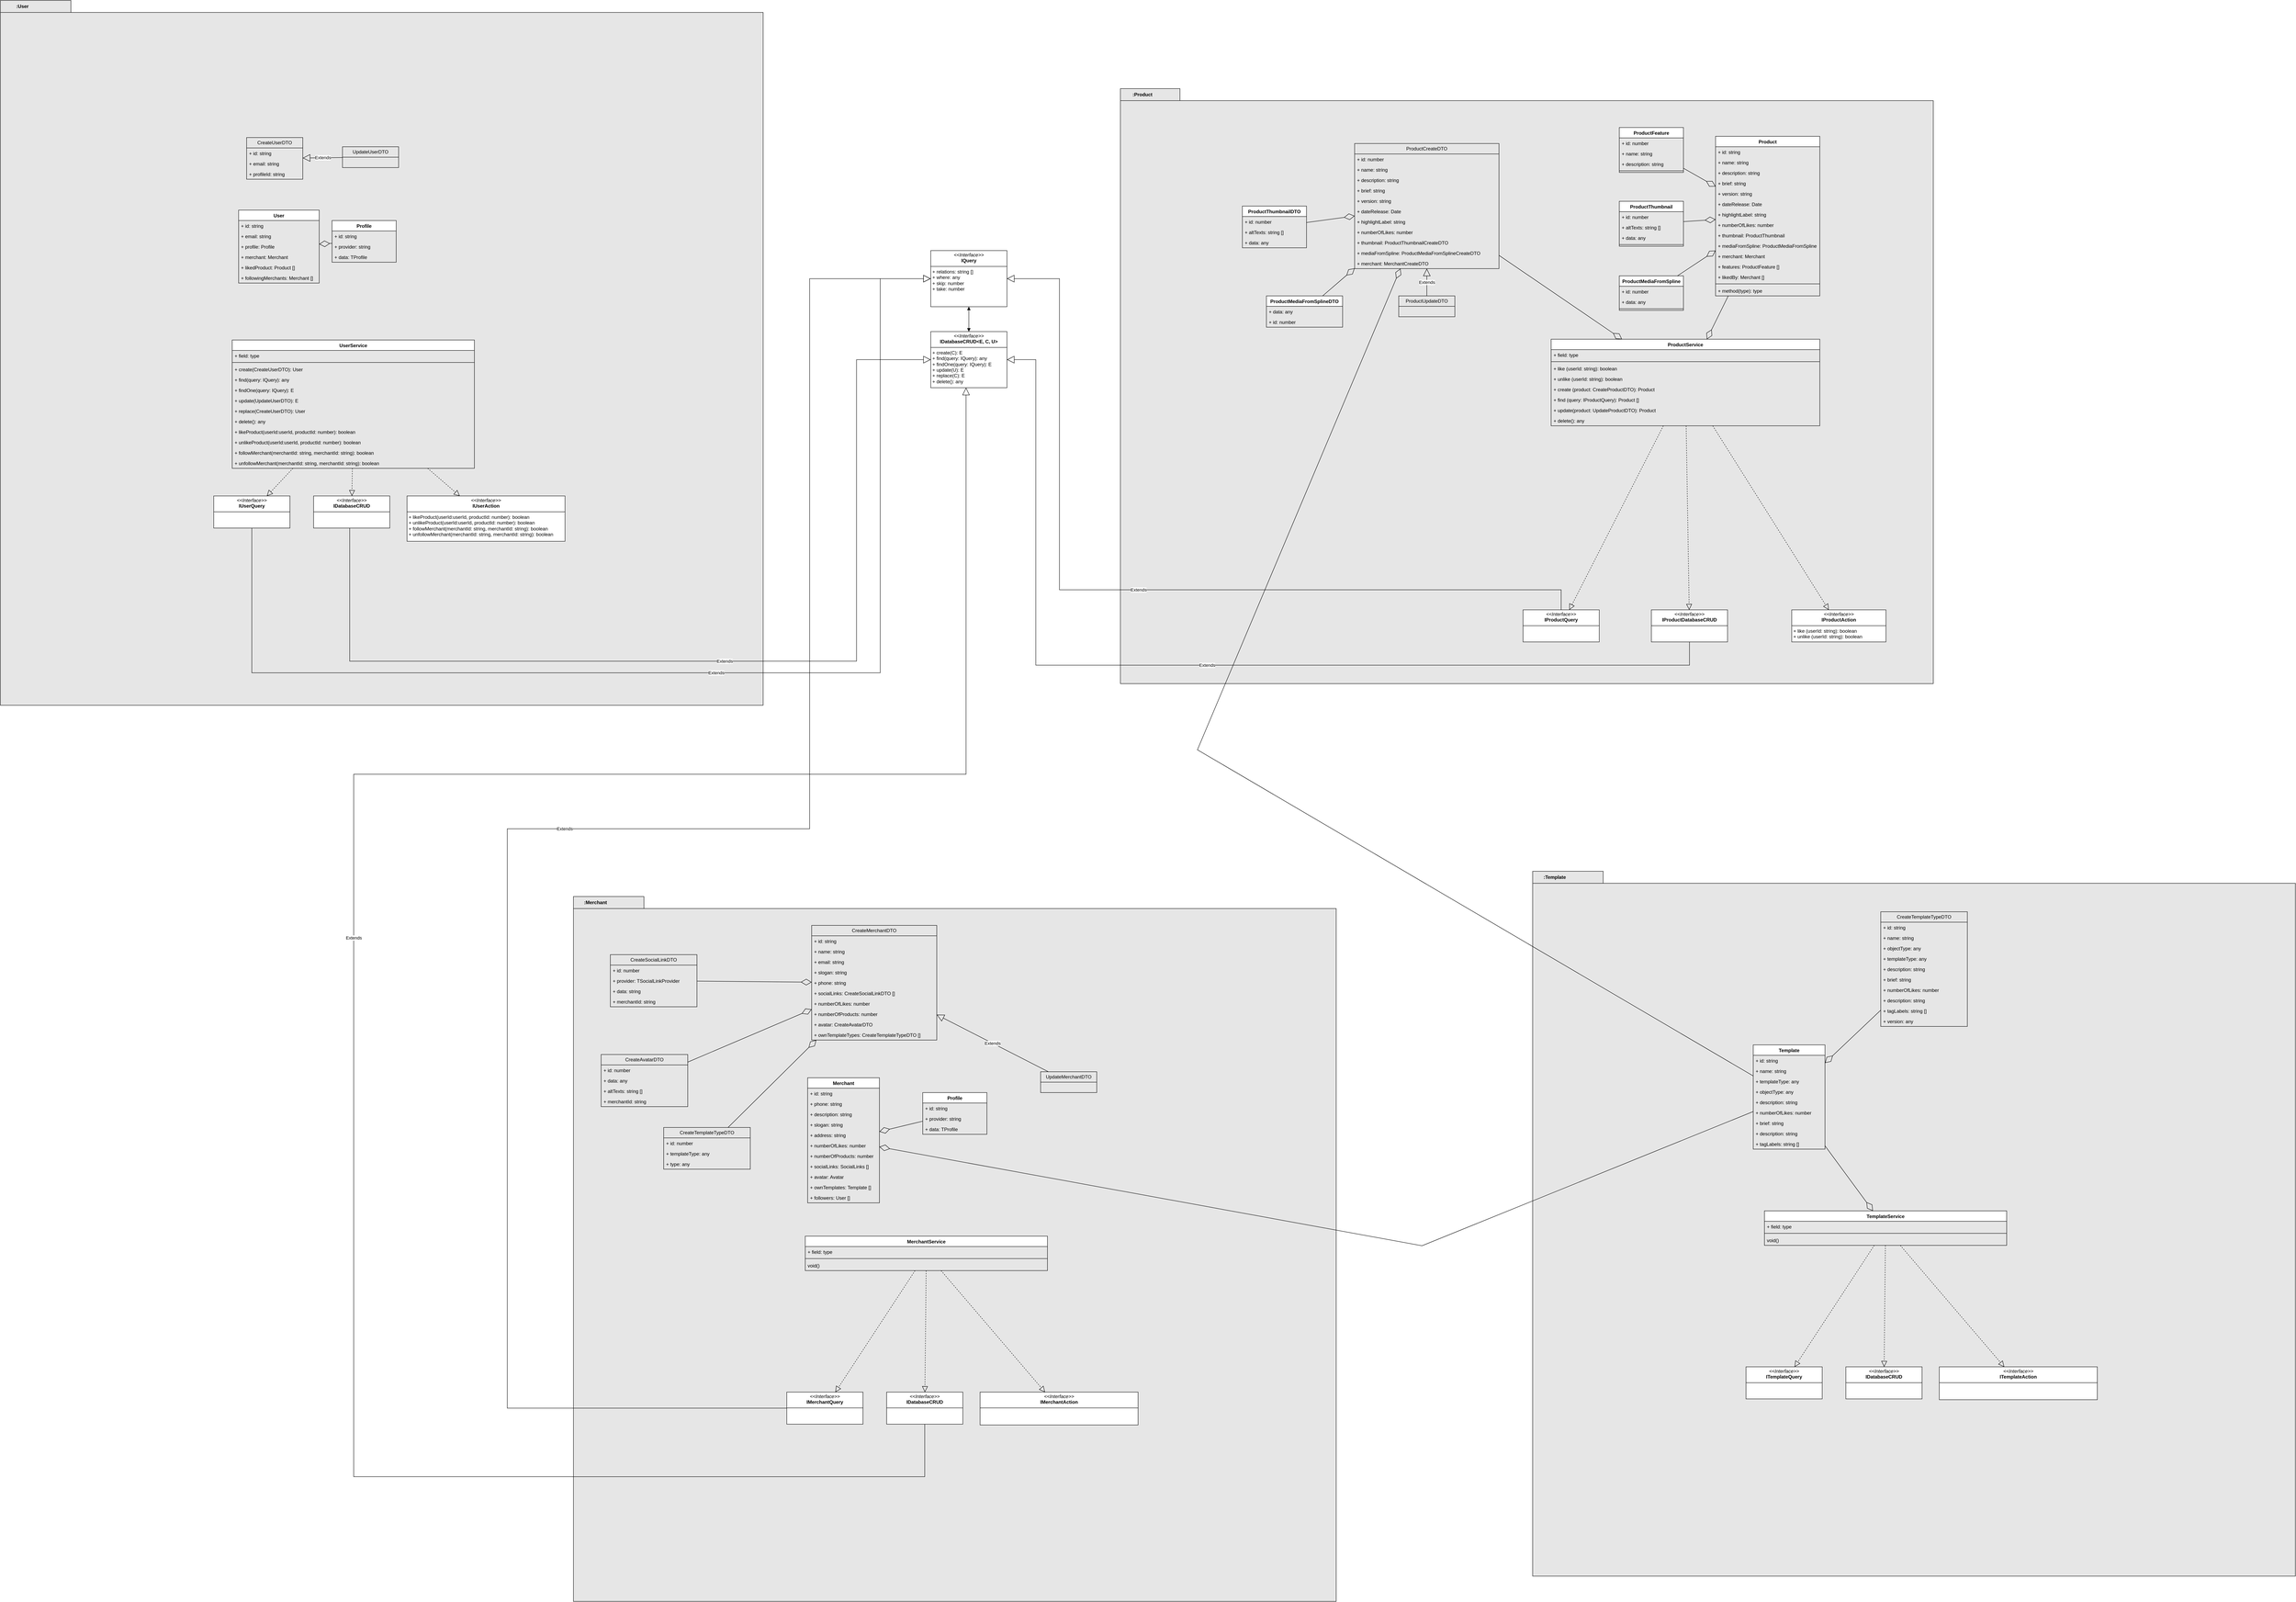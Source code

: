 <mxfile version="24.5.1" type="device">
  <diagram id="C5RBs43oDa-KdzZeNtuy" name="Page-1">
    <mxGraphModel dx="4795" dy="703" grid="0" gridSize="10" guides="1" tooltips="1" connect="1" arrows="1" fold="1" page="0" pageScale="1" pageWidth="827" pageHeight="1169" math="0" shadow="0">
      <root>
        <mxCell id="WIyWlLk6GJQsqaUBKTNV-0" />
        <mxCell id="WIyWlLk6GJQsqaUBKTNV-1" parent="WIyWlLk6GJQsqaUBKTNV-0" />
        <mxCell id="_vMdqk_4-bU8DDcagTp9-112" value="&lt;p style=&quot;margin:0px;margin-top:4px;text-align:center;&quot;&gt;&lt;i&gt;&amp;lt;&amp;lt;Interface&amp;gt;&amp;gt;&lt;/i&gt;&lt;br&gt;&lt;b&gt;IQuery&lt;/b&gt;&lt;/p&gt;&lt;hr size=&quot;1&quot; style=&quot;border-style:solid;&quot;&gt;&lt;p style=&quot;margin:0px;margin-left:4px;&quot;&gt;&lt;/p&gt;&lt;p style=&quot;margin:0px;margin-left:4px;&quot;&gt;+ relations: string []&lt;/p&gt;&lt;p style=&quot;margin:0px;margin-left:4px;&quot;&gt;+ where: any&lt;/p&gt;&lt;p style=&quot;margin:0px;margin-left:4px;&quot;&gt;+ skip: number&lt;/p&gt;&lt;p style=&quot;margin:0px;margin-left:4px;&quot;&gt;+ take: number&lt;/p&gt;" style="verticalAlign=top;align=left;overflow=fill;html=1;whiteSpace=wrap;" parent="WIyWlLk6GJQsqaUBKTNV-1" vertex="1">
          <mxGeometry x="-1200" y="798" width="190" height="140" as="geometry" />
        </mxCell>
        <mxCell id="_vMdqk_4-bU8DDcagTp9-113" value="&lt;p style=&quot;margin:0px;margin-top:4px;text-align:center;&quot;&gt;&lt;i&gt;&amp;lt;&amp;lt;Interface&amp;gt;&amp;gt;&lt;/i&gt;&lt;br&gt;&lt;b&gt;IDatabaseCRUD&amp;lt;E, C, U&amp;gt;&lt;/b&gt;&lt;/p&gt;&lt;hr size=&quot;1&quot; style=&quot;border-style:solid;&quot;&gt;&lt;p style=&quot;margin:0px;margin-left:4px;&quot;&gt;+ create(C): E&lt;/p&gt;&lt;p style=&quot;margin:0px;margin-left:4px;&quot;&gt;+ find(query: IQuery): any&lt;/p&gt;&lt;p style=&quot;margin:0px;margin-left:4px;&quot;&gt;+ findOne(query: IQuery): E&lt;/p&gt;&lt;p style=&quot;margin:0px;margin-left:4px;&quot;&gt;+ update(U): E&lt;/p&gt;&lt;p style=&quot;margin:0px;margin-left:4px;&quot;&gt;+ replace(C): E&lt;/p&gt;&lt;p style=&quot;margin:0px;margin-left:4px;&quot;&gt;+ delete(): any&lt;/p&gt;" style="verticalAlign=top;align=left;overflow=fill;html=1;whiteSpace=wrap;" parent="WIyWlLk6GJQsqaUBKTNV-1" vertex="1">
          <mxGeometry x="-1200" y="1000" width="190" height="140" as="geometry" />
        </mxCell>
        <mxCell id="_vMdqk_4-bU8DDcagTp9-122" value="" style="endArrow=block;startArrow=block;endFill=1;startFill=1;html=1;rounded=0;" parent="WIyWlLk6GJQsqaUBKTNV-1" source="_vMdqk_4-bU8DDcagTp9-112" target="_vMdqk_4-bU8DDcagTp9-113" edge="1">
          <mxGeometry width="160" relative="1" as="geometry">
            <mxPoint x="-1280" y="960" as="sourcePoint" />
            <mxPoint x="-1120" y="960" as="targetPoint" />
          </mxGeometry>
        </mxCell>
        <mxCell id="9BkR8ySJB5NAiUVgxbIN-61" value=":User" style="shape=folder;fontStyle=1;tabWidth=110;tabHeight=30;tabPosition=left;html=1;boundedLbl=1;labelInHeader=1;container=1;collapsible=0;recursiveResize=0;whiteSpace=wrap;fillColor=#E6E6E6;" parent="WIyWlLk6GJQsqaUBKTNV-1" vertex="1">
          <mxGeometry x="-3520" y="174" width="1902" height="1758" as="geometry" />
        </mxCell>
        <mxCell id="N0rS6jswkV9eB7R3eWDg-0" value="CreateUserDTO" style="swimlane;fontStyle=0;childLayout=stackLayout;horizontal=1;startSize=26;fillColor=none;horizontalStack=0;resizeParent=1;resizeParentMax=0;resizeLast=0;collapsible=1;marginBottom=0;whiteSpace=wrap;html=1;" parent="9BkR8ySJB5NAiUVgxbIN-61" vertex="1">
          <mxGeometry x="614" y="342" width="140" height="104" as="geometry" />
        </mxCell>
        <mxCell id="N0rS6jswkV9eB7R3eWDg-1" value="+ id: string" style="text;strokeColor=none;fillColor=none;align=left;verticalAlign=top;spacingLeft=4;spacingRight=4;overflow=hidden;rotatable=0;points=[[0,0.5],[1,0.5]];portConstraint=eastwest;whiteSpace=wrap;html=1;" parent="N0rS6jswkV9eB7R3eWDg-0" vertex="1">
          <mxGeometry y="26" width="140" height="26" as="geometry" />
        </mxCell>
        <mxCell id="N0rS6jswkV9eB7R3eWDg-2" value="+ email: string" style="text;strokeColor=none;fillColor=none;align=left;verticalAlign=top;spacingLeft=4;spacingRight=4;overflow=hidden;rotatable=0;points=[[0,0.5],[1,0.5]];portConstraint=eastwest;whiteSpace=wrap;html=1;" parent="N0rS6jswkV9eB7R3eWDg-0" vertex="1">
          <mxGeometry y="52" width="140" height="26" as="geometry" />
        </mxCell>
        <mxCell id="N0rS6jswkV9eB7R3eWDg-3" value="+ profileId: string" style="text;strokeColor=none;fillColor=none;align=left;verticalAlign=top;spacingLeft=4;spacingRight=4;overflow=hidden;rotatable=0;points=[[0,0.5],[1,0.5]];portConstraint=eastwest;whiteSpace=wrap;html=1;" parent="N0rS6jswkV9eB7R3eWDg-0" vertex="1">
          <mxGeometry y="78" width="140" height="26" as="geometry" />
        </mxCell>
        <mxCell id="N0rS6jswkV9eB7R3eWDg-4" value="UpdateUserDTO" style="swimlane;fontStyle=0;childLayout=stackLayout;horizontal=1;startSize=26;fillColor=none;horizontalStack=0;resizeParent=1;resizeParentMax=0;resizeLast=0;collapsible=1;marginBottom=0;whiteSpace=wrap;html=1;" parent="9BkR8ySJB5NAiUVgxbIN-61" vertex="1">
          <mxGeometry x="853" y="365" width="140" height="52" as="geometry" />
        </mxCell>
        <mxCell id="9BkR8ySJB5NAiUVgxbIN-0" value="Extends" style="endArrow=block;endSize=16;endFill=0;html=1;rounded=0;" parent="9BkR8ySJB5NAiUVgxbIN-61" source="N0rS6jswkV9eB7R3eWDg-4" target="N0rS6jswkV9eB7R3eWDg-0" edge="1">
          <mxGeometry width="160" relative="1" as="geometry">
            <mxPoint x="770" y="519" as="sourcePoint" />
            <mxPoint x="930" y="519" as="targetPoint" />
          </mxGeometry>
        </mxCell>
        <mxCell id="9BkR8ySJB5NAiUVgxbIN-1" value="User" style="swimlane;fontStyle=1;align=center;verticalAlign=top;childLayout=stackLayout;horizontal=1;startSize=26;horizontalStack=0;resizeParent=1;resizeParentMax=0;resizeLast=0;collapsible=1;marginBottom=0;whiteSpace=wrap;html=1;" parent="9BkR8ySJB5NAiUVgxbIN-61" vertex="1">
          <mxGeometry x="594" y="523" width="201" height="182" as="geometry" />
        </mxCell>
        <mxCell id="9BkR8ySJB5NAiUVgxbIN-2" value="+ id: string" style="text;strokeColor=none;fillColor=none;align=left;verticalAlign=top;spacingLeft=4;spacingRight=4;overflow=hidden;rotatable=0;points=[[0,0.5],[1,0.5]];portConstraint=eastwest;whiteSpace=wrap;html=1;" parent="9BkR8ySJB5NAiUVgxbIN-1" vertex="1">
          <mxGeometry y="26" width="201" height="26" as="geometry" />
        </mxCell>
        <mxCell id="9BkR8ySJB5NAiUVgxbIN-9" value="+ email: string" style="text;strokeColor=none;fillColor=none;align=left;verticalAlign=top;spacingLeft=4;spacingRight=4;overflow=hidden;rotatable=0;points=[[0,0.5],[1,0.5]];portConstraint=eastwest;whiteSpace=wrap;html=1;" parent="9BkR8ySJB5NAiUVgxbIN-1" vertex="1">
          <mxGeometry y="52" width="201" height="26" as="geometry" />
        </mxCell>
        <mxCell id="9BkR8ySJB5NAiUVgxbIN-10" value="+ profile: Profile&amp;nbsp;" style="text;strokeColor=none;fillColor=none;align=left;verticalAlign=top;spacingLeft=4;spacingRight=4;overflow=hidden;rotatable=0;points=[[0,0.5],[1,0.5]];portConstraint=eastwest;whiteSpace=wrap;html=1;" parent="9BkR8ySJB5NAiUVgxbIN-1" vertex="1">
          <mxGeometry y="78" width="201" height="26" as="geometry" />
        </mxCell>
        <mxCell id="9BkR8ySJB5NAiUVgxbIN-11" value="+ merchant: Merchant" style="text;strokeColor=none;fillColor=none;align=left;verticalAlign=top;spacingLeft=4;spacingRight=4;overflow=hidden;rotatable=0;points=[[0,0.5],[1,0.5]];portConstraint=eastwest;whiteSpace=wrap;html=1;" parent="9BkR8ySJB5NAiUVgxbIN-1" vertex="1">
          <mxGeometry y="104" width="201" height="26" as="geometry" />
        </mxCell>
        <mxCell id="9BkR8ySJB5NAiUVgxbIN-12" value="+ likedProduct: Product []" style="text;strokeColor=none;fillColor=none;align=left;verticalAlign=top;spacingLeft=4;spacingRight=4;overflow=hidden;rotatable=0;points=[[0,0.5],[1,0.5]];portConstraint=eastwest;whiteSpace=wrap;html=1;" parent="9BkR8ySJB5NAiUVgxbIN-1" vertex="1">
          <mxGeometry y="130" width="201" height="26" as="geometry" />
        </mxCell>
        <mxCell id="RJX-MwFSKrjnUyUhUoWC-1" value="+ followingMerchants: Merchant []" style="text;strokeColor=none;fillColor=none;align=left;verticalAlign=top;spacingLeft=4;spacingRight=4;overflow=hidden;rotatable=0;points=[[0,0.5],[1,0.5]];portConstraint=eastwest;whiteSpace=wrap;html=1;" vertex="1" parent="9BkR8ySJB5NAiUVgxbIN-1">
          <mxGeometry y="156" width="201" height="26" as="geometry" />
        </mxCell>
        <mxCell id="9BkR8ySJB5NAiUVgxbIN-5" value="UserService" style="swimlane;fontStyle=1;align=center;verticalAlign=top;childLayout=stackLayout;horizontal=1;startSize=26;horizontalStack=0;resizeParent=1;resizeParentMax=0;resizeLast=0;collapsible=1;marginBottom=0;whiteSpace=wrap;html=1;" parent="9BkR8ySJB5NAiUVgxbIN-61" vertex="1">
          <mxGeometry x="578" y="847" width="604" height="320" as="geometry" />
        </mxCell>
        <mxCell id="9BkR8ySJB5NAiUVgxbIN-6" value="+ field: type" style="text;strokeColor=none;fillColor=none;align=left;verticalAlign=top;spacingLeft=4;spacingRight=4;overflow=hidden;rotatable=0;points=[[0,0.5],[1,0.5]];portConstraint=eastwest;whiteSpace=wrap;html=1;" parent="9BkR8ySJB5NAiUVgxbIN-5" vertex="1">
          <mxGeometry y="26" width="604" height="26" as="geometry" />
        </mxCell>
        <mxCell id="9BkR8ySJB5NAiUVgxbIN-7" value="" style="line;strokeWidth=1;fillColor=none;align=left;verticalAlign=middle;spacingTop=-1;spacingLeft=3;spacingRight=3;rotatable=0;labelPosition=right;points=[];portConstraint=eastwest;strokeColor=inherit;" parent="9BkR8ySJB5NAiUVgxbIN-5" vertex="1">
          <mxGeometry y="52" width="604" height="8" as="geometry" />
        </mxCell>
        <mxCell id="9BkR8ySJB5NAiUVgxbIN-8" value="+ create(CreateUserDTO): User" style="text;strokeColor=none;fillColor=none;align=left;verticalAlign=top;spacingLeft=4;spacingRight=4;overflow=hidden;rotatable=0;points=[[0,0.5],[1,0.5]];portConstraint=eastwest;whiteSpace=wrap;html=1;" parent="9BkR8ySJB5NAiUVgxbIN-5" vertex="1">
          <mxGeometry y="60" width="604" height="26" as="geometry" />
        </mxCell>
        <mxCell id="9BkR8ySJB5NAiUVgxbIN-44" value="+ find(query: IQuery): any" style="text;strokeColor=none;fillColor=none;align=left;verticalAlign=top;spacingLeft=4;spacingRight=4;overflow=hidden;rotatable=0;points=[[0,0.5],[1,0.5]];portConstraint=eastwest;whiteSpace=wrap;html=1;" parent="9BkR8ySJB5NAiUVgxbIN-5" vertex="1">
          <mxGeometry y="86" width="604" height="26" as="geometry" />
        </mxCell>
        <mxCell id="9BkR8ySJB5NAiUVgxbIN-45" value="+ findOne(query: IQuery): E" style="text;strokeColor=none;fillColor=none;align=left;verticalAlign=top;spacingLeft=4;spacingRight=4;overflow=hidden;rotatable=0;points=[[0,0.5],[1,0.5]];portConstraint=eastwest;whiteSpace=wrap;html=1;" parent="9BkR8ySJB5NAiUVgxbIN-5" vertex="1">
          <mxGeometry y="112" width="604" height="26" as="geometry" />
        </mxCell>
        <mxCell id="9BkR8ySJB5NAiUVgxbIN-46" value="+ update(UpdateUserDTO): E" style="text;strokeColor=none;fillColor=none;align=left;verticalAlign=top;spacingLeft=4;spacingRight=4;overflow=hidden;rotatable=0;points=[[0,0.5],[1,0.5]];portConstraint=eastwest;whiteSpace=wrap;html=1;" parent="9BkR8ySJB5NAiUVgxbIN-5" vertex="1">
          <mxGeometry y="138" width="604" height="26" as="geometry" />
        </mxCell>
        <mxCell id="9BkR8ySJB5NAiUVgxbIN-47" value="+ replace(CreateUserDTO): User" style="text;strokeColor=none;fillColor=none;align=left;verticalAlign=top;spacingLeft=4;spacingRight=4;overflow=hidden;rotatable=0;points=[[0,0.5],[1,0.5]];portConstraint=eastwest;whiteSpace=wrap;html=1;" parent="9BkR8ySJB5NAiUVgxbIN-5" vertex="1">
          <mxGeometry y="164" width="604" height="26" as="geometry" />
        </mxCell>
        <mxCell id="9BkR8ySJB5NAiUVgxbIN-48" value="+ delete(): any" style="text;strokeColor=none;fillColor=none;align=left;verticalAlign=top;spacingLeft=4;spacingRight=4;overflow=hidden;rotatable=0;points=[[0,0.5],[1,0.5]];portConstraint=eastwest;whiteSpace=wrap;html=1;" parent="9BkR8ySJB5NAiUVgxbIN-5" vertex="1">
          <mxGeometry y="190" width="604" height="26" as="geometry" />
        </mxCell>
        <mxCell id="9BkR8ySJB5NAiUVgxbIN-49" value="+ likeProduct(userId:userId, productId: number): boolean" style="text;strokeColor=none;fillColor=none;align=left;verticalAlign=top;spacingLeft=4;spacingRight=4;overflow=hidden;rotatable=0;points=[[0,0.5],[1,0.5]];portConstraint=eastwest;whiteSpace=wrap;html=1;" parent="9BkR8ySJB5NAiUVgxbIN-5" vertex="1">
          <mxGeometry y="216" width="604" height="26" as="geometry" />
        </mxCell>
        <mxCell id="9BkR8ySJB5NAiUVgxbIN-51" value="+ unlikeProduct(userId:userId, productId: number): boolean" style="text;strokeColor=none;fillColor=none;align=left;verticalAlign=top;spacingLeft=4;spacingRight=4;overflow=hidden;rotatable=0;points=[[0,0.5],[1,0.5]];portConstraint=eastwest;whiteSpace=wrap;html=1;" parent="9BkR8ySJB5NAiUVgxbIN-5" vertex="1">
          <mxGeometry y="242" width="604" height="26" as="geometry" />
        </mxCell>
        <mxCell id="9BkR8ySJB5NAiUVgxbIN-52" value="+ followMerchant(merchantId: string, merchantId: string): boolean" style="text;strokeColor=none;fillColor=none;align=left;verticalAlign=top;spacingLeft=4;spacingRight=4;overflow=hidden;rotatable=0;points=[[0,0.5],[1,0.5]];portConstraint=eastwest;whiteSpace=wrap;html=1;" parent="9BkR8ySJB5NAiUVgxbIN-5" vertex="1">
          <mxGeometry y="268" width="604" height="26" as="geometry" />
        </mxCell>
        <mxCell id="9BkR8ySJB5NAiUVgxbIN-53" value="+ unfollowMerchant(merchantId: string, merchantId: string): boolean" style="text;strokeColor=none;fillColor=none;align=left;verticalAlign=top;spacingLeft=4;spacingRight=4;overflow=hidden;rotatable=0;points=[[0,0.5],[1,0.5]];portConstraint=eastwest;whiteSpace=wrap;html=1;" parent="9BkR8ySJB5NAiUVgxbIN-5" vertex="1">
          <mxGeometry y="294" width="604" height="26" as="geometry" />
        </mxCell>
        <mxCell id="9BkR8ySJB5NAiUVgxbIN-20" value="Profile" style="swimlane;fontStyle=1;align=center;verticalAlign=top;childLayout=stackLayout;horizontal=1;startSize=26;horizontalStack=0;resizeParent=1;resizeParentMax=0;resizeLast=0;collapsible=1;marginBottom=0;whiteSpace=wrap;html=1;" parent="9BkR8ySJB5NAiUVgxbIN-61" vertex="1">
          <mxGeometry x="827" y="549" width="160" height="104" as="geometry" />
        </mxCell>
        <mxCell id="9BkR8ySJB5NAiUVgxbIN-21" value="+ id: string" style="text;strokeColor=none;fillColor=none;align=left;verticalAlign=top;spacingLeft=4;spacingRight=4;overflow=hidden;rotatable=0;points=[[0,0.5],[1,0.5]];portConstraint=eastwest;whiteSpace=wrap;html=1;" parent="9BkR8ySJB5NAiUVgxbIN-20" vertex="1">
          <mxGeometry y="26" width="160" height="26" as="geometry" />
        </mxCell>
        <mxCell id="9BkR8ySJB5NAiUVgxbIN-22" value="+ provider: string" style="text;strokeColor=none;fillColor=none;align=left;verticalAlign=top;spacingLeft=4;spacingRight=4;overflow=hidden;rotatable=0;points=[[0,0.5],[1,0.5]];portConstraint=eastwest;whiteSpace=wrap;html=1;" parent="9BkR8ySJB5NAiUVgxbIN-20" vertex="1">
          <mxGeometry y="52" width="160" height="26" as="geometry" />
        </mxCell>
        <mxCell id="9BkR8ySJB5NAiUVgxbIN-23" value="+ data: TProfile" style="text;strokeColor=none;fillColor=none;align=left;verticalAlign=top;spacingLeft=4;spacingRight=4;overflow=hidden;rotatable=0;points=[[0,0.5],[1,0.5]];portConstraint=eastwest;whiteSpace=wrap;html=1;" parent="9BkR8ySJB5NAiUVgxbIN-20" vertex="1">
          <mxGeometry y="78" width="160" height="26" as="geometry" />
        </mxCell>
        <mxCell id="9BkR8ySJB5NAiUVgxbIN-26" value="" style="endArrow=diamondThin;endFill=0;endSize=24;html=1;rounded=0;" parent="9BkR8ySJB5NAiUVgxbIN-61" source="9BkR8ySJB5NAiUVgxbIN-20" target="9BkR8ySJB5NAiUVgxbIN-1" edge="1">
          <mxGeometry width="160" relative="1" as="geometry">
            <mxPoint x="692" y="723" as="sourcePoint" />
            <mxPoint x="852" y="723" as="targetPoint" />
          </mxGeometry>
        </mxCell>
        <mxCell id="9BkR8ySJB5NAiUVgxbIN-27" value="&lt;p style=&quot;margin:0px;margin-top:4px;text-align:center;&quot;&gt;&lt;i&gt;&amp;lt;&amp;lt;Interface&amp;gt;&amp;gt;&lt;/i&gt;&lt;br&gt;&lt;b&gt;IUserQuery&lt;/b&gt;&lt;/p&gt;&lt;hr size=&quot;1&quot; style=&quot;border-style:solid;&quot;&gt;&lt;p style=&quot;margin:0px;margin-left:4px;&quot;&gt;&lt;br&gt;&lt;/p&gt;" style="verticalAlign=top;align=left;overflow=fill;html=1;whiteSpace=wrap;" parent="9BkR8ySJB5NAiUVgxbIN-61" vertex="1">
          <mxGeometry x="532" y="1236" width="190" height="80" as="geometry" />
        </mxCell>
        <mxCell id="9BkR8ySJB5NAiUVgxbIN-28" value="&lt;p style=&quot;margin:0px;margin-top:4px;text-align:center;&quot;&gt;&lt;i&gt;&amp;lt;&amp;lt;Interface&amp;gt;&amp;gt;&lt;/i&gt;&lt;br&gt;&lt;b&gt;IDatabaseCRUD&lt;/b&gt;&lt;/p&gt;&lt;hr size=&quot;1&quot; style=&quot;border-style:solid;&quot;&gt;&lt;p style=&quot;margin:0px;margin-left:4px;&quot;&gt;&lt;br&gt;&lt;/p&gt;" style="verticalAlign=top;align=left;overflow=fill;html=1;whiteSpace=wrap;" parent="9BkR8ySJB5NAiUVgxbIN-61" vertex="1">
          <mxGeometry x="781" y="1236" width="190" height="80" as="geometry" />
        </mxCell>
        <mxCell id="9BkR8ySJB5NAiUVgxbIN-29" value="&lt;p style=&quot;margin:0px;margin-top:4px;text-align:center;&quot;&gt;&lt;i&gt;&amp;lt;&amp;lt;Interface&amp;gt;&amp;gt;&lt;/i&gt;&lt;br&gt;&lt;b&gt;IUserAction&lt;/b&gt;&lt;/p&gt;&lt;hr size=&quot;1&quot; style=&quot;border-style:solid;&quot;&gt;&lt;p style=&quot;margin:0px;margin-left:4px;&quot;&gt;+ likeProduct(userId:userId, productId: number): boolean&lt;/p&gt;&lt;p style=&quot;margin:0px;margin-left:4px;&quot;&gt;+ unlikeProduct(userId:userId, productId: number): boolean&lt;/p&gt;&lt;p style=&quot;margin:0px;margin-left:4px;&quot;&gt;+ followMerchant(merchantId: string, merchantId: string): boolean&lt;/p&gt;&lt;p style=&quot;margin:0px;margin-left:4px;&quot;&gt;+ unfollowMerchant(merchantId: string, merchantId: string): boolean&amp;nbsp;&lt;/p&gt;" style="verticalAlign=top;align=left;overflow=fill;html=1;whiteSpace=wrap;" parent="9BkR8ySJB5NAiUVgxbIN-61" vertex="1">
          <mxGeometry x="1014" y="1236" width="394" height="113" as="geometry" />
        </mxCell>
        <mxCell id="9BkR8ySJB5NAiUVgxbIN-30" value="" style="endArrow=block;dashed=1;endFill=0;endSize=12;html=1;rounded=0;" parent="9BkR8ySJB5NAiUVgxbIN-61" source="9BkR8ySJB5NAiUVgxbIN-5" target="9BkR8ySJB5NAiUVgxbIN-27" edge="1">
          <mxGeometry width="160" relative="1" as="geometry">
            <mxPoint x="649" y="1159" as="sourcePoint" />
            <mxPoint x="809" y="1159" as="targetPoint" />
          </mxGeometry>
        </mxCell>
        <mxCell id="9BkR8ySJB5NAiUVgxbIN-31" value="" style="endArrow=block;dashed=1;endFill=0;endSize=12;html=1;rounded=0;" parent="9BkR8ySJB5NAiUVgxbIN-61" source="9BkR8ySJB5NAiUVgxbIN-5" target="9BkR8ySJB5NAiUVgxbIN-28" edge="1">
          <mxGeometry width="160" relative="1" as="geometry">
            <mxPoint x="827" y="943" as="sourcePoint" />
            <mxPoint x="704" y="1026" as="targetPoint" />
          </mxGeometry>
        </mxCell>
        <mxCell id="9BkR8ySJB5NAiUVgxbIN-32" value="" style="endArrow=block;dashed=1;endFill=0;endSize=12;html=1;rounded=0;" parent="9BkR8ySJB5NAiUVgxbIN-61" source="9BkR8ySJB5NAiUVgxbIN-5" target="9BkR8ySJB5NAiUVgxbIN-29" edge="1">
          <mxGeometry width="160" relative="1" as="geometry">
            <mxPoint x="891" y="943" as="sourcePoint" />
            <mxPoint x="893" y="1026" as="targetPoint" />
          </mxGeometry>
        </mxCell>
        <mxCell id="9BkR8ySJB5NAiUVgxbIN-100" value=":Product" style="shape=folder;fontStyle=1;tabWidth=110;tabHeight=30;tabPosition=left;html=1;boundedLbl=1;labelInHeader=1;container=1;collapsible=0;recursiveResize=0;whiteSpace=wrap;fillColor=#E6E6E6;strokeColor=default;" parent="WIyWlLk6GJQsqaUBKTNV-1" vertex="1">
          <mxGeometry x="-727" y="394" width="2027" height="1484" as="geometry" />
        </mxCell>
        <mxCell id="_vMdqk_4-bU8DDcagTp9-0" value="ProductCreateDTO" style="swimlane;fontStyle=0;childLayout=stackLayout;horizontal=1;startSize=26;fillColor=none;horizontalStack=0;resizeParent=1;resizeParentMax=0;resizeLast=0;collapsible=1;marginBottom=0;whiteSpace=wrap;html=1;" parent="9BkR8ySJB5NAiUVgxbIN-100" vertex="1">
          <mxGeometry x="584" y="137" width="360" height="312" as="geometry" />
        </mxCell>
        <mxCell id="_vMdqk_4-bU8DDcagTp9-1" value="+ id: number" style="text;strokeColor=none;fillColor=none;align=left;verticalAlign=top;spacingLeft=4;spacingRight=4;overflow=hidden;rotatable=0;points=[[0,0.5],[1,0.5]];portConstraint=eastwest;whiteSpace=wrap;html=1;" parent="_vMdqk_4-bU8DDcagTp9-0" vertex="1">
          <mxGeometry y="26" width="360" height="26" as="geometry" />
        </mxCell>
        <mxCell id="_vMdqk_4-bU8DDcagTp9-2" value="+ name: string" style="text;strokeColor=none;fillColor=none;align=left;verticalAlign=top;spacingLeft=4;spacingRight=4;overflow=hidden;rotatable=0;points=[[0,0.5],[1,0.5]];portConstraint=eastwest;whiteSpace=wrap;html=1;" parent="_vMdqk_4-bU8DDcagTp9-0" vertex="1">
          <mxGeometry y="52" width="360" height="26" as="geometry" />
        </mxCell>
        <mxCell id="_vMdqk_4-bU8DDcagTp9-3" value="+ description: string" style="text;strokeColor=none;fillColor=none;align=left;verticalAlign=top;spacingLeft=4;spacingRight=4;overflow=hidden;rotatable=0;points=[[0,0.5],[1,0.5]];portConstraint=eastwest;whiteSpace=wrap;html=1;" parent="_vMdqk_4-bU8DDcagTp9-0" vertex="1">
          <mxGeometry y="78" width="360" height="26" as="geometry" />
        </mxCell>
        <mxCell id="_vMdqk_4-bU8DDcagTp9-62" value="+ brief: string" style="text;strokeColor=none;fillColor=none;align=left;verticalAlign=top;spacingLeft=4;spacingRight=4;overflow=hidden;rotatable=0;points=[[0,0.5],[1,0.5]];portConstraint=eastwest;whiteSpace=wrap;html=1;" parent="_vMdqk_4-bU8DDcagTp9-0" vertex="1">
          <mxGeometry y="104" width="360" height="26" as="geometry" />
        </mxCell>
        <mxCell id="_vMdqk_4-bU8DDcagTp9-63" value="+ version: string" style="text;strokeColor=none;fillColor=none;align=left;verticalAlign=top;spacingLeft=4;spacingRight=4;overflow=hidden;rotatable=0;points=[[0,0.5],[1,0.5]];portConstraint=eastwest;whiteSpace=wrap;html=1;" parent="_vMdqk_4-bU8DDcagTp9-0" vertex="1">
          <mxGeometry y="130" width="360" height="26" as="geometry" />
        </mxCell>
        <mxCell id="_vMdqk_4-bU8DDcagTp9-64" value="+ dateRelease: Date" style="text;strokeColor=none;fillColor=none;align=left;verticalAlign=top;spacingLeft=4;spacingRight=4;overflow=hidden;rotatable=0;points=[[0,0.5],[1,0.5]];portConstraint=eastwest;whiteSpace=wrap;html=1;" parent="_vMdqk_4-bU8DDcagTp9-0" vertex="1">
          <mxGeometry y="156" width="360" height="26" as="geometry" />
        </mxCell>
        <mxCell id="_vMdqk_4-bU8DDcagTp9-65" value="+ highlightLabel: string" style="text;strokeColor=none;fillColor=none;align=left;verticalAlign=top;spacingLeft=4;spacingRight=4;overflow=hidden;rotatable=0;points=[[0,0.5],[1,0.5]];portConstraint=eastwest;whiteSpace=wrap;html=1;" parent="_vMdqk_4-bU8DDcagTp9-0" vertex="1">
          <mxGeometry y="182" width="360" height="26" as="geometry" />
        </mxCell>
        <mxCell id="_vMdqk_4-bU8DDcagTp9-66" value="+ numberOfLikes: number" style="text;strokeColor=none;fillColor=none;align=left;verticalAlign=top;spacingLeft=4;spacingRight=4;overflow=hidden;rotatable=0;points=[[0,0.5],[1,0.5]];portConstraint=eastwest;whiteSpace=wrap;html=1;" parent="_vMdqk_4-bU8DDcagTp9-0" vertex="1">
          <mxGeometry y="208" width="360" height="26" as="geometry" />
        </mxCell>
        <mxCell id="_vMdqk_4-bU8DDcagTp9-67" value="+ thumbnail: ProductThumbnailCreateDTO&lt;div&gt;&lt;br&gt;&lt;/div&gt;" style="text;strokeColor=none;fillColor=none;align=left;verticalAlign=top;spacingLeft=4;spacingRight=4;overflow=hidden;rotatable=0;points=[[0,0.5],[1,0.5]];portConstraint=eastwest;whiteSpace=wrap;html=1;" parent="_vMdqk_4-bU8DDcagTp9-0" vertex="1">
          <mxGeometry y="234" width="360" height="26" as="geometry" />
        </mxCell>
        <mxCell id="_vMdqk_4-bU8DDcagTp9-68" value="+ mediaFromSpline: ProductMediaFromSplineCreateDTO" style="text;strokeColor=none;fillColor=none;align=left;verticalAlign=top;spacingLeft=4;spacingRight=4;overflow=hidden;rotatable=0;points=[[0,0.5],[1,0.5]];portConstraint=eastwest;whiteSpace=wrap;html=1;" parent="_vMdqk_4-bU8DDcagTp9-0" vertex="1">
          <mxGeometry y="260" width="360" height="26" as="geometry" />
        </mxCell>
        <mxCell id="_vMdqk_4-bU8DDcagTp9-69" value="+ merchant: MerchantCreateDTO" style="text;strokeColor=none;fillColor=none;align=left;verticalAlign=top;spacingLeft=4;spacingRight=4;overflow=hidden;rotatable=0;points=[[0,0.5],[1,0.5]];portConstraint=eastwest;whiteSpace=wrap;html=1;" parent="_vMdqk_4-bU8DDcagTp9-0" vertex="1">
          <mxGeometry y="286" width="360" height="26" as="geometry" />
        </mxCell>
        <mxCell id="_vMdqk_4-bU8DDcagTp9-4" value="ProductUpdateDTO" style="swimlane;fontStyle=0;childLayout=stackLayout;horizontal=1;startSize=26;fillColor=none;horizontalStack=0;resizeParent=1;resizeParentMax=0;resizeLast=0;collapsible=1;marginBottom=0;whiteSpace=wrap;html=1;" parent="9BkR8ySJB5NAiUVgxbIN-100" vertex="1">
          <mxGeometry x="694" y="517" width="140" height="52" as="geometry" />
        </mxCell>
        <mxCell id="_vMdqk_4-bU8DDcagTp9-8" value="Product" style="swimlane;fontStyle=1;align=center;verticalAlign=top;childLayout=stackLayout;horizontal=1;startSize=26;horizontalStack=0;resizeParent=1;resizeParentMax=0;resizeLast=0;collapsible=1;marginBottom=0;whiteSpace=wrap;html=1;fixedWidth=1;" parent="9BkR8ySJB5NAiUVgxbIN-100" vertex="1">
          <mxGeometry x="1484" y="119" width="260" height="398" as="geometry" />
        </mxCell>
        <mxCell id="_vMdqk_4-bU8DDcagTp9-9" value="+ id: string" style="text;strokeColor=none;fillColor=none;align=left;verticalAlign=top;spacingLeft=4;spacingRight=4;overflow=hidden;rotatable=0;points=[[0,0.5],[1,0.5]];portConstraint=eastwest;whiteSpace=wrap;html=1;" parent="_vMdqk_4-bU8DDcagTp9-8" vertex="1">
          <mxGeometry y="26" width="260" height="26" as="geometry" />
        </mxCell>
        <mxCell id="_vMdqk_4-bU8DDcagTp9-39" value="+ name: string&lt;span style=&quot;white-space: pre;&quot;&gt;&#x9;&lt;/span&gt;" style="text;strokeColor=none;fillColor=none;align=left;verticalAlign=top;spacingLeft=4;spacingRight=4;overflow=hidden;rotatable=0;points=[[0,0.5],[1,0.5]];portConstraint=eastwest;whiteSpace=wrap;html=1;" parent="_vMdqk_4-bU8DDcagTp9-8" vertex="1">
          <mxGeometry y="52" width="260" height="26" as="geometry" />
        </mxCell>
        <mxCell id="_vMdqk_4-bU8DDcagTp9-40" value="+ description: string" style="text;strokeColor=none;fillColor=none;align=left;verticalAlign=top;spacingLeft=4;spacingRight=4;overflow=hidden;rotatable=0;points=[[0,0.5],[1,0.5]];portConstraint=eastwest;whiteSpace=wrap;html=1;" parent="_vMdqk_4-bU8DDcagTp9-8" vertex="1">
          <mxGeometry y="78" width="260" height="26" as="geometry" />
        </mxCell>
        <mxCell id="_vMdqk_4-bU8DDcagTp9-52" value="+ brief: string" style="text;strokeColor=none;fillColor=none;align=left;verticalAlign=top;spacingLeft=4;spacingRight=4;overflow=hidden;rotatable=0;points=[[0,0.5],[1,0.5]];portConstraint=eastwest;whiteSpace=wrap;html=1;" parent="_vMdqk_4-bU8DDcagTp9-8" vertex="1">
          <mxGeometry y="104" width="260" height="26" as="geometry" />
        </mxCell>
        <mxCell id="_vMdqk_4-bU8DDcagTp9-41" value="+ version: string" style="text;strokeColor=none;fillColor=none;align=left;verticalAlign=top;spacingLeft=4;spacingRight=4;overflow=hidden;rotatable=0;points=[[0,0.5],[1,0.5]];portConstraint=eastwest;whiteSpace=wrap;html=1;" parent="_vMdqk_4-bU8DDcagTp9-8" vertex="1">
          <mxGeometry y="130" width="260" height="26" as="geometry" />
        </mxCell>
        <mxCell id="_vMdqk_4-bU8DDcagTp9-42" value="+ dateRelease: Date" style="text;strokeColor=none;fillColor=none;align=left;verticalAlign=top;spacingLeft=4;spacingRight=4;overflow=hidden;rotatable=0;points=[[0,0.5],[1,0.5]];portConstraint=eastwest;whiteSpace=wrap;html=1;" parent="_vMdqk_4-bU8DDcagTp9-8" vertex="1">
          <mxGeometry y="156" width="260" height="26" as="geometry" />
        </mxCell>
        <mxCell id="_vMdqk_4-bU8DDcagTp9-43" value="+ highlightLabel: string" style="text;strokeColor=none;fillColor=none;align=left;verticalAlign=top;spacingLeft=4;spacingRight=4;overflow=hidden;rotatable=0;points=[[0,0.5],[1,0.5]];portConstraint=eastwest;whiteSpace=wrap;html=1;" parent="_vMdqk_4-bU8DDcagTp9-8" vertex="1">
          <mxGeometry y="182" width="260" height="26" as="geometry" />
        </mxCell>
        <mxCell id="_vMdqk_4-bU8DDcagTp9-45" value="+ numberOfLikes: number" style="text;strokeColor=none;fillColor=none;align=left;verticalAlign=top;spacingLeft=4;spacingRight=4;overflow=hidden;rotatable=0;points=[[0,0.5],[1,0.5]];portConstraint=eastwest;whiteSpace=wrap;html=1;" parent="_vMdqk_4-bU8DDcagTp9-8" vertex="1">
          <mxGeometry y="208" width="260" height="26" as="geometry" />
        </mxCell>
        <mxCell id="_vMdqk_4-bU8DDcagTp9-46" value="+ thumbnail: ProductThumbnail" style="text;strokeColor=none;fillColor=none;align=left;verticalAlign=top;spacingLeft=4;spacingRight=4;overflow=hidden;rotatable=0;points=[[0,0.5],[1,0.5]];portConstraint=eastwest;whiteSpace=wrap;html=1;" parent="_vMdqk_4-bU8DDcagTp9-8" vertex="1">
          <mxGeometry y="234" width="260" height="26" as="geometry" />
        </mxCell>
        <mxCell id="_vMdqk_4-bU8DDcagTp9-53" value="+ mediaFromSpline: ProductMediaFromSpline" style="text;strokeColor=none;fillColor=none;align=left;verticalAlign=top;spacingLeft=4;spacingRight=4;overflow=hidden;rotatable=0;points=[[0,0.5],[1,0.5]];portConstraint=eastwest;whiteSpace=wrap;html=1;" parent="_vMdqk_4-bU8DDcagTp9-8" vertex="1">
          <mxGeometry y="260" width="260" height="26" as="geometry" />
        </mxCell>
        <mxCell id="_vMdqk_4-bU8DDcagTp9-47" value="+ merchant: Merchant" style="text;strokeColor=none;fillColor=none;align=left;verticalAlign=top;spacingLeft=4;spacingRight=4;overflow=hidden;rotatable=0;points=[[0,0.5],[1,0.5]];portConstraint=eastwest;whiteSpace=wrap;html=1;" parent="_vMdqk_4-bU8DDcagTp9-8" vertex="1">
          <mxGeometry y="286" width="260" height="26" as="geometry" />
        </mxCell>
        <mxCell id="_vMdqk_4-bU8DDcagTp9-48" value="+ features: ProductFeature []" style="text;strokeColor=none;fillColor=none;align=left;verticalAlign=top;spacingLeft=4;spacingRight=4;overflow=hidden;rotatable=0;points=[[0,0.5],[1,0.5]];portConstraint=eastwest;whiteSpace=wrap;html=1;" parent="_vMdqk_4-bU8DDcagTp9-8" vertex="1">
          <mxGeometry y="312" width="260" height="26" as="geometry" />
        </mxCell>
        <mxCell id="_vMdqk_4-bU8DDcagTp9-49" value="+ likedBy: Merchant []" style="text;strokeColor=none;fillColor=none;align=left;verticalAlign=top;spacingLeft=4;spacingRight=4;overflow=hidden;rotatable=0;points=[[0,0.5],[1,0.5]];portConstraint=eastwest;whiteSpace=wrap;html=1;" parent="_vMdqk_4-bU8DDcagTp9-8" vertex="1">
          <mxGeometry y="338" width="260" height="26" as="geometry" />
        </mxCell>
        <mxCell id="_vMdqk_4-bU8DDcagTp9-10" value="" style="line;strokeWidth=1;fillColor=none;align=left;verticalAlign=middle;spacingTop=-1;spacingLeft=3;spacingRight=3;rotatable=0;labelPosition=right;points=[];portConstraint=eastwest;strokeColor=inherit;" parent="_vMdqk_4-bU8DDcagTp9-8" vertex="1">
          <mxGeometry y="364" width="260" height="8" as="geometry" />
        </mxCell>
        <mxCell id="_vMdqk_4-bU8DDcagTp9-11" value="+ method(type): type" style="text;strokeColor=none;fillColor=none;align=left;verticalAlign=top;spacingLeft=4;spacingRight=4;overflow=hidden;rotatable=0;points=[[0,0.5],[1,0.5]];portConstraint=eastwest;whiteSpace=wrap;html=1;" parent="_vMdqk_4-bU8DDcagTp9-8" vertex="1">
          <mxGeometry y="372" width="260" height="26" as="geometry" />
        </mxCell>
        <mxCell id="_vMdqk_4-bU8DDcagTp9-21" value="&lt;p style=&quot;margin:0px;margin-top:4px;text-align:center;&quot;&gt;&lt;i&gt;&amp;lt;&amp;lt;Interface&amp;gt;&amp;gt;&lt;/i&gt;&lt;br&gt;&lt;b&gt;IProductAction&lt;/b&gt;&lt;/p&gt;&lt;hr size=&quot;1&quot; style=&quot;border-style:solid;&quot;&gt;&lt;p style=&quot;margin:0px;margin-left:4px;&quot;&gt;+ like (userId: string): boolean&lt;/p&gt;&lt;p style=&quot;margin:0px;margin-left:4px;&quot;&gt;+ unlike (&lt;span style=&quot;background-color: initial;&quot;&gt;userId:&amp;nbsp;&lt;/span&gt;&lt;span style=&quot;background-color: initial;&quot;&gt;string): boolean&lt;/span&gt;&lt;/p&gt;" style="verticalAlign=top;align=left;overflow=fill;html=1;whiteSpace=wrap;" parent="9BkR8ySJB5NAiUVgxbIN-100" vertex="1">
          <mxGeometry x="1674" y="1300" width="235" height="80" as="geometry" />
        </mxCell>
        <mxCell id="_vMdqk_4-bU8DDcagTp9-22" value="ProductFeature" style="swimlane;fontStyle=1;align=center;verticalAlign=top;childLayout=stackLayout;horizontal=1;startSize=26;horizontalStack=0;resizeParent=1;resizeParentMax=0;resizeLast=0;collapsible=1;marginBottom=0;whiteSpace=wrap;html=1;" parent="9BkR8ySJB5NAiUVgxbIN-100" vertex="1">
          <mxGeometry x="1244" y="97" width="160" height="112" as="geometry" />
        </mxCell>
        <mxCell id="_vMdqk_4-bU8DDcagTp9-23" value="+ id: number" style="text;strokeColor=none;fillColor=none;align=left;verticalAlign=top;spacingLeft=4;spacingRight=4;overflow=hidden;rotatable=0;points=[[0,0.5],[1,0.5]];portConstraint=eastwest;whiteSpace=wrap;html=1;" parent="_vMdqk_4-bU8DDcagTp9-22" vertex="1">
          <mxGeometry y="26" width="160" height="26" as="geometry" />
        </mxCell>
        <mxCell id="_vMdqk_4-bU8DDcagTp9-56" value="+ name: string" style="text;strokeColor=none;fillColor=none;align=left;verticalAlign=top;spacingLeft=4;spacingRight=4;overflow=hidden;rotatable=0;points=[[0,0.5],[1,0.5]];portConstraint=eastwest;whiteSpace=wrap;html=1;" parent="_vMdqk_4-bU8DDcagTp9-22" vertex="1">
          <mxGeometry y="52" width="160" height="26" as="geometry" />
        </mxCell>
        <mxCell id="_vMdqk_4-bU8DDcagTp9-57" value="+ description: string" style="text;strokeColor=none;fillColor=none;align=left;verticalAlign=top;spacingLeft=4;spacingRight=4;overflow=hidden;rotatable=0;points=[[0,0.5],[1,0.5]];portConstraint=eastwest;whiteSpace=wrap;html=1;" parent="_vMdqk_4-bU8DDcagTp9-22" vertex="1">
          <mxGeometry y="78" width="160" height="26" as="geometry" />
        </mxCell>
        <mxCell id="_vMdqk_4-bU8DDcagTp9-24" value="" style="line;strokeWidth=1;fillColor=none;align=left;verticalAlign=middle;spacingTop=-1;spacingLeft=3;spacingRight=3;rotatable=0;labelPosition=right;points=[];portConstraint=eastwest;strokeColor=inherit;" parent="_vMdqk_4-bU8DDcagTp9-22" vertex="1">
          <mxGeometry y="104" width="160" height="8" as="geometry" />
        </mxCell>
        <mxCell id="_vMdqk_4-bU8DDcagTp9-26" value="ProductThumbnail" style="swimlane;fontStyle=1;align=center;verticalAlign=top;childLayout=stackLayout;horizontal=1;startSize=26;horizontalStack=0;resizeParent=1;resizeParentMax=0;resizeLast=0;collapsible=1;marginBottom=0;whiteSpace=wrap;html=1;" parent="9BkR8ySJB5NAiUVgxbIN-100" vertex="1">
          <mxGeometry x="1244" y="281" width="160" height="112" as="geometry" />
        </mxCell>
        <mxCell id="_vMdqk_4-bU8DDcagTp9-27" value="+ id: number" style="text;strokeColor=none;fillColor=none;align=left;verticalAlign=top;spacingLeft=4;spacingRight=4;overflow=hidden;rotatable=0;points=[[0,0.5],[1,0.5]];portConstraint=eastwest;whiteSpace=wrap;html=1;" parent="_vMdqk_4-bU8DDcagTp9-26" vertex="1">
          <mxGeometry y="26" width="160" height="26" as="geometry" />
        </mxCell>
        <mxCell id="_vMdqk_4-bU8DDcagTp9-58" value="+ altTexts: string []" style="text;strokeColor=none;fillColor=none;align=left;verticalAlign=top;spacingLeft=4;spacingRight=4;overflow=hidden;rotatable=0;points=[[0,0.5],[1,0.5]];portConstraint=eastwest;whiteSpace=wrap;html=1;" parent="_vMdqk_4-bU8DDcagTp9-26" vertex="1">
          <mxGeometry y="52" width="160" height="26" as="geometry" />
        </mxCell>
        <mxCell id="_vMdqk_4-bU8DDcagTp9-59" value="+ data: any" style="text;strokeColor=none;fillColor=none;align=left;verticalAlign=top;spacingLeft=4;spacingRight=4;overflow=hidden;rotatable=0;points=[[0,0.5],[1,0.5]];portConstraint=eastwest;whiteSpace=wrap;html=1;" parent="_vMdqk_4-bU8DDcagTp9-26" vertex="1">
          <mxGeometry y="78" width="160" height="26" as="geometry" />
        </mxCell>
        <mxCell id="_vMdqk_4-bU8DDcagTp9-28" value="" style="line;strokeWidth=1;fillColor=none;align=left;verticalAlign=middle;spacingTop=-1;spacingLeft=3;spacingRight=3;rotatable=0;labelPosition=right;points=[];portConstraint=eastwest;strokeColor=inherit;" parent="_vMdqk_4-bU8DDcagTp9-26" vertex="1">
          <mxGeometry y="104" width="160" height="8" as="geometry" />
        </mxCell>
        <mxCell id="_vMdqk_4-bU8DDcagTp9-30" value="ProductMediaFromSpline" style="swimlane;fontStyle=1;align=center;verticalAlign=top;childLayout=stackLayout;horizontal=1;startSize=26;horizontalStack=0;resizeParent=1;resizeParentMax=0;resizeLast=0;collapsible=1;marginBottom=0;whiteSpace=wrap;html=1;" parent="9BkR8ySJB5NAiUVgxbIN-100" vertex="1">
          <mxGeometry x="1244" y="467" width="160" height="86" as="geometry" />
        </mxCell>
        <mxCell id="_vMdqk_4-bU8DDcagTp9-31" value="+ id: number" style="text;strokeColor=none;fillColor=none;align=left;verticalAlign=top;spacingLeft=4;spacingRight=4;overflow=hidden;rotatable=0;points=[[0,0.5],[1,0.5]];portConstraint=eastwest;whiteSpace=wrap;html=1;" parent="_vMdqk_4-bU8DDcagTp9-30" vertex="1">
          <mxGeometry y="26" width="160" height="26" as="geometry" />
        </mxCell>
        <mxCell id="_vMdqk_4-bU8DDcagTp9-60" value="+ data: any" style="text;strokeColor=none;fillColor=none;align=left;verticalAlign=top;spacingLeft=4;spacingRight=4;overflow=hidden;rotatable=0;points=[[0,0.5],[1,0.5]];portConstraint=eastwest;whiteSpace=wrap;html=1;" parent="_vMdqk_4-bU8DDcagTp9-30" vertex="1">
          <mxGeometry y="52" width="160" height="26" as="geometry" />
        </mxCell>
        <mxCell id="_vMdqk_4-bU8DDcagTp9-32" value="" style="line;strokeWidth=1;fillColor=none;align=left;verticalAlign=middle;spacingTop=-1;spacingLeft=3;spacingRight=3;rotatable=0;labelPosition=right;points=[];portConstraint=eastwest;strokeColor=inherit;" parent="_vMdqk_4-bU8DDcagTp9-30" vertex="1">
          <mxGeometry y="78" width="160" height="8" as="geometry" />
        </mxCell>
        <mxCell id="_vMdqk_4-bU8DDcagTp9-34" value="&lt;p style=&quot;margin:0px;margin-top:4px;text-align:center;&quot;&gt;&lt;i&gt;&amp;lt;&amp;lt;Interface&amp;gt;&amp;gt;&lt;/i&gt;&lt;br&gt;&lt;b&gt;IProductQuery&lt;/b&gt;&lt;/p&gt;&lt;hr size=&quot;1&quot; style=&quot;border-style:solid;&quot;&gt;&lt;p style=&quot;margin:0px;margin-left:4px;&quot;&gt;&lt;br&gt;&lt;/p&gt;" style="verticalAlign=top;align=left;overflow=fill;html=1;whiteSpace=wrap;" parent="9BkR8ySJB5NAiUVgxbIN-100" vertex="1">
          <mxGeometry x="1004" y="1300" width="190" height="80" as="geometry" />
        </mxCell>
        <mxCell id="_vMdqk_4-bU8DDcagTp9-35" value="ProductService" style="swimlane;fontStyle=1;align=center;verticalAlign=top;childLayout=stackLayout;horizontal=1;startSize=26;horizontalStack=0;resizeParent=1;resizeParentMax=0;resizeLast=0;collapsible=1;marginBottom=0;whiteSpace=wrap;html=1;" parent="9BkR8ySJB5NAiUVgxbIN-100" vertex="1">
          <mxGeometry x="1074" y="625" width="670" height="216" as="geometry" />
        </mxCell>
        <mxCell id="_vMdqk_4-bU8DDcagTp9-36" value="+ field: type" style="text;strokeColor=none;fillColor=none;align=left;verticalAlign=top;spacingLeft=4;spacingRight=4;overflow=hidden;rotatable=0;points=[[0,0.5],[1,0.5]];portConstraint=eastwest;whiteSpace=wrap;html=1;" parent="_vMdqk_4-bU8DDcagTp9-35" vertex="1">
          <mxGeometry y="26" width="670" height="26" as="geometry" />
        </mxCell>
        <mxCell id="_vMdqk_4-bU8DDcagTp9-37" value="" style="line;strokeWidth=1;fillColor=none;align=left;verticalAlign=middle;spacingTop=-1;spacingLeft=3;spacingRight=3;rotatable=0;labelPosition=right;points=[];portConstraint=eastwest;strokeColor=inherit;" parent="_vMdqk_4-bU8DDcagTp9-35" vertex="1">
          <mxGeometry y="52" width="670" height="8" as="geometry" />
        </mxCell>
        <mxCell id="_vMdqk_4-bU8DDcagTp9-38" value="+ like (userId: string): boolean" style="text;strokeColor=none;fillColor=none;align=left;verticalAlign=top;spacingLeft=4;spacingRight=4;overflow=hidden;rotatable=0;points=[[0,0.5],[1,0.5]];portConstraint=eastwest;whiteSpace=wrap;html=1;" parent="_vMdqk_4-bU8DDcagTp9-35" vertex="1">
          <mxGeometry y="60" width="670" height="26" as="geometry" />
        </mxCell>
        <mxCell id="_i06N1YKPj8mgzD0oMHE-0" value="+ unlike (userId: string): boolean" style="text;strokeColor=none;fillColor=none;align=left;verticalAlign=top;spacingLeft=4;spacingRight=4;overflow=hidden;rotatable=0;points=[[0,0.5],[1,0.5]];portConstraint=eastwest;whiteSpace=wrap;html=1;" parent="_vMdqk_4-bU8DDcagTp9-35" vertex="1">
          <mxGeometry y="86" width="670" height="26" as="geometry" />
        </mxCell>
        <mxCell id="_i06N1YKPj8mgzD0oMHE-1" value="+ create (product: CreateProductDTO): Product" style="text;strokeColor=none;fillColor=none;align=left;verticalAlign=top;spacingLeft=4;spacingRight=4;overflow=hidden;rotatable=0;points=[[0,0.5],[1,0.5]];portConstraint=eastwest;whiteSpace=wrap;html=1;" parent="_vMdqk_4-bU8DDcagTp9-35" vertex="1">
          <mxGeometry y="112" width="670" height="26" as="geometry" />
        </mxCell>
        <mxCell id="_i06N1YKPj8mgzD0oMHE-2" value="+ find (query: IProductQuery): Product []" style="text;strokeColor=none;fillColor=none;align=left;verticalAlign=top;spacingLeft=4;spacingRight=4;overflow=hidden;rotatable=0;points=[[0,0.5],[1,0.5]];portConstraint=eastwest;whiteSpace=wrap;html=1;" parent="_vMdqk_4-bU8DDcagTp9-35" vertex="1">
          <mxGeometry y="138" width="670" height="26" as="geometry" />
        </mxCell>
        <mxCell id="_i06N1YKPj8mgzD0oMHE-3" value="+ update(product: UpdateProductDTO): Product" style="text;strokeColor=none;fillColor=none;align=left;verticalAlign=top;spacingLeft=4;spacingRight=4;overflow=hidden;rotatable=0;points=[[0,0.5],[1,0.5]];portConstraint=eastwest;whiteSpace=wrap;html=1;" parent="_vMdqk_4-bU8DDcagTp9-35" vertex="1">
          <mxGeometry y="164" width="670" height="26" as="geometry" />
        </mxCell>
        <mxCell id="_i06N1YKPj8mgzD0oMHE-4" value="+ delete(): any" style="text;strokeColor=none;fillColor=none;align=left;verticalAlign=top;spacingLeft=4;spacingRight=4;overflow=hidden;rotatable=0;points=[[0,0.5],[1,0.5]];portConstraint=eastwest;whiteSpace=wrap;html=1;" parent="_vMdqk_4-bU8DDcagTp9-35" vertex="1">
          <mxGeometry y="190" width="670" height="26" as="geometry" />
        </mxCell>
        <mxCell id="_vMdqk_4-bU8DDcagTp9-86" value="ProductThumbnailDTO" style="swimlane;fontStyle=1;align=center;verticalAlign=top;childLayout=stackLayout;horizontal=1;startSize=26;horizontalStack=0;resizeParent=1;resizeParentMax=0;resizeLast=0;collapsible=1;marginBottom=0;whiteSpace=wrap;html=1;" parent="9BkR8ySJB5NAiUVgxbIN-100" vertex="1">
          <mxGeometry x="304" y="293" width="160" height="104" as="geometry" />
        </mxCell>
        <mxCell id="_vMdqk_4-bU8DDcagTp9-87" value="+ id: number" style="text;strokeColor=none;fillColor=none;align=left;verticalAlign=top;spacingLeft=4;spacingRight=4;overflow=hidden;rotatable=0;points=[[0,0.5],[1,0.5]];portConstraint=eastwest;whiteSpace=wrap;html=1;" parent="_vMdqk_4-bU8DDcagTp9-86" vertex="1">
          <mxGeometry y="26" width="160" height="26" as="geometry" />
        </mxCell>
        <mxCell id="_vMdqk_4-bU8DDcagTp9-88" value="+ altTexts: string []" style="text;strokeColor=none;fillColor=none;align=left;verticalAlign=top;spacingLeft=4;spacingRight=4;overflow=hidden;rotatable=0;points=[[0,0.5],[1,0.5]];portConstraint=eastwest;whiteSpace=wrap;html=1;" parent="_vMdqk_4-bU8DDcagTp9-86" vertex="1">
          <mxGeometry y="52" width="160" height="26" as="geometry" />
        </mxCell>
        <mxCell id="_vMdqk_4-bU8DDcagTp9-89" value="+ data: any" style="text;strokeColor=none;fillColor=none;align=left;verticalAlign=top;spacingLeft=4;spacingRight=4;overflow=hidden;rotatable=0;points=[[0,0.5],[1,0.5]];portConstraint=eastwest;whiteSpace=wrap;html=1;" parent="_vMdqk_4-bU8DDcagTp9-86" vertex="1">
          <mxGeometry y="78" width="160" height="26" as="geometry" />
        </mxCell>
        <mxCell id="_vMdqk_4-bU8DDcagTp9-91" value="ProductMediaFromSplineDTO" style="swimlane;fontStyle=1;align=center;verticalAlign=top;childLayout=stackLayout;horizontal=1;startSize=26;horizontalStack=0;resizeParent=1;resizeParentMax=0;resizeLast=0;collapsible=1;marginBottom=0;whiteSpace=wrap;html=1;" parent="9BkR8ySJB5NAiUVgxbIN-100" vertex="1">
          <mxGeometry x="364" y="517" width="190" height="78" as="geometry" />
        </mxCell>
        <mxCell id="_vMdqk_4-bU8DDcagTp9-93" value="+ data: any" style="text;strokeColor=none;fillColor=none;align=left;verticalAlign=top;spacingLeft=4;spacingRight=4;overflow=hidden;rotatable=0;points=[[0,0.5],[1,0.5]];portConstraint=eastwest;whiteSpace=wrap;html=1;" parent="_vMdqk_4-bU8DDcagTp9-91" vertex="1">
          <mxGeometry y="26" width="190" height="26" as="geometry" />
        </mxCell>
        <mxCell id="_vMdqk_4-bU8DDcagTp9-92" value="+ id: number" style="text;strokeColor=none;fillColor=none;align=left;verticalAlign=top;spacingLeft=4;spacingRight=4;overflow=hidden;rotatable=0;points=[[0,0.5],[1,0.5]];portConstraint=eastwest;whiteSpace=wrap;html=1;" parent="_vMdqk_4-bU8DDcagTp9-91" vertex="1">
          <mxGeometry y="52" width="190" height="26" as="geometry" />
        </mxCell>
        <mxCell id="_vMdqk_4-bU8DDcagTp9-96" value="Extends" style="endArrow=block;endSize=16;endFill=0;html=1;rounded=0;" parent="9BkR8ySJB5NAiUVgxbIN-100" source="_vMdqk_4-bU8DDcagTp9-4" target="_vMdqk_4-bU8DDcagTp9-0" edge="1">
          <mxGeometry width="160" relative="1" as="geometry">
            <mxPoint x="1004" y="237" as="sourcePoint" />
            <mxPoint x="1164" y="237" as="targetPoint" />
          </mxGeometry>
        </mxCell>
        <mxCell id="_vMdqk_4-bU8DDcagTp9-102" value="" style="endArrow=block;dashed=1;endFill=0;endSize=12;html=1;rounded=0;" parent="9BkR8ySJB5NAiUVgxbIN-100" source="_vMdqk_4-bU8DDcagTp9-35" target="_vMdqk_4-bU8DDcagTp9-34" edge="1">
          <mxGeometry width="160" relative="1" as="geometry">
            <mxPoint x="1284" y="857" as="sourcePoint" />
            <mxPoint x="1444" y="857" as="targetPoint" />
          </mxGeometry>
        </mxCell>
        <mxCell id="_vMdqk_4-bU8DDcagTp9-103" value="" style="endArrow=block;dashed=1;endFill=0;endSize=12;html=1;rounded=0;" parent="9BkR8ySJB5NAiUVgxbIN-100" source="_vMdqk_4-bU8DDcagTp9-35" target="_vMdqk_4-bU8DDcagTp9-21" edge="1">
          <mxGeometry width="160" relative="1" as="geometry">
            <mxPoint x="1355" y="763" as="sourcePoint" />
            <mxPoint x="1204" y="851" as="targetPoint" />
          </mxGeometry>
        </mxCell>
        <mxCell id="_vMdqk_4-bU8DDcagTp9-104" value="" style="endArrow=diamondThin;endFill=0;endSize=24;html=1;rounded=0;" parent="9BkR8ySJB5NAiUVgxbIN-100" source="_vMdqk_4-bU8DDcagTp9-8" target="_vMdqk_4-bU8DDcagTp9-35" edge="1">
          <mxGeometry width="160" relative="1" as="geometry">
            <mxPoint x="1674" y="547" as="sourcePoint" />
            <mxPoint x="1834" y="547" as="targetPoint" />
          </mxGeometry>
        </mxCell>
        <mxCell id="_vMdqk_4-bU8DDcagTp9-107" value="" style="endArrow=diamondThin;endFill=0;endSize=24;html=1;rounded=0;" parent="9BkR8ySJB5NAiUVgxbIN-100" source="_vMdqk_4-bU8DDcagTp9-0" target="_vMdqk_4-bU8DDcagTp9-35" edge="1">
          <mxGeometry width="160" relative="1" as="geometry">
            <mxPoint x="1528" y="515" as="sourcePoint" />
            <mxPoint x="1450" y="677" as="targetPoint" />
          </mxGeometry>
        </mxCell>
        <mxCell id="_vMdqk_4-bU8DDcagTp9-108" value="" style="endArrow=diamondThin;endFill=0;endSize=24;html=1;rounded=0;" parent="9BkR8ySJB5NAiUVgxbIN-100" source="_vMdqk_4-bU8DDcagTp9-30" target="_vMdqk_4-bU8DDcagTp9-8" edge="1">
          <mxGeometry width="160" relative="1" as="geometry">
            <mxPoint x="1528" y="515" as="sourcePoint" />
            <mxPoint x="1450" y="677" as="targetPoint" />
          </mxGeometry>
        </mxCell>
        <mxCell id="_vMdqk_4-bU8DDcagTp9-109" value="" style="endArrow=diamondThin;endFill=0;endSize=24;html=1;rounded=0;" parent="9BkR8ySJB5NAiUVgxbIN-100" source="_vMdqk_4-bU8DDcagTp9-26" target="_vMdqk_4-bU8DDcagTp9-8" edge="1">
          <mxGeometry width="160" relative="1" as="geometry">
            <mxPoint x="1395" y="477" as="sourcePoint" />
            <mxPoint x="1494" y="407" as="targetPoint" />
          </mxGeometry>
        </mxCell>
        <mxCell id="_vMdqk_4-bU8DDcagTp9-110" value="" style="endArrow=diamondThin;endFill=0;endSize=24;html=1;rounded=0;" parent="9BkR8ySJB5NAiUVgxbIN-100" source="_vMdqk_4-bU8DDcagTp9-22" target="_vMdqk_4-bU8DDcagTp9-8" edge="1">
          <mxGeometry width="160" relative="1" as="geometry">
            <mxPoint x="1434" y="157" as="sourcePoint" />
            <mxPoint x="1504" y="417" as="targetPoint" />
          </mxGeometry>
        </mxCell>
        <mxCell id="_vMdqk_4-bU8DDcagTp9-111" value="&lt;p style=&quot;margin:0px;margin-top:4px;text-align:center;&quot;&gt;&lt;i&gt;&amp;lt;&amp;lt;Interface&amp;gt;&amp;gt;&lt;/i&gt;&lt;br&gt;&lt;b&gt;IProductDatabaseCRUD&lt;/b&gt;&lt;/p&gt;&lt;hr size=&quot;1&quot; style=&quot;border-style:solid;&quot;&gt;&lt;p style=&quot;margin:0px;margin-left:4px;&quot;&gt;&lt;br&gt;&lt;/p&gt;" style="verticalAlign=top;align=left;overflow=fill;html=1;whiteSpace=wrap;" parent="9BkR8ySJB5NAiUVgxbIN-100" vertex="1">
          <mxGeometry x="1324" y="1300" width="190" height="80" as="geometry" />
        </mxCell>
        <mxCell id="_vMdqk_4-bU8DDcagTp9-116" value="" style="endArrow=block;dashed=1;endFill=0;endSize=12;html=1;rounded=0;" parent="9BkR8ySJB5NAiUVgxbIN-100" source="_vMdqk_4-bU8DDcagTp9-35" target="_vMdqk_4-bU8DDcagTp9-111" edge="1">
          <mxGeometry width="160" relative="1" as="geometry">
            <mxPoint x="1525" y="763" as="sourcePoint" />
            <mxPoint x="1690" y="837" as="targetPoint" />
          </mxGeometry>
        </mxCell>
        <mxCell id="_vMdqk_4-bU8DDcagTp9-118" value="" style="endArrow=diamondThin;endFill=0;endSize=24;html=1;rounded=0;" parent="9BkR8ySJB5NAiUVgxbIN-100" source="_vMdqk_4-bU8DDcagTp9-86" target="_vMdqk_4-bU8DDcagTp9-0" edge="1">
          <mxGeometry width="160" relative="1" as="geometry">
            <mxPoint x="1405" y="487" as="sourcePoint" />
            <mxPoint x="484" y="157" as="targetPoint" />
          </mxGeometry>
        </mxCell>
        <mxCell id="_vMdqk_4-bU8DDcagTp9-119" value="" style="endArrow=diamondThin;endFill=0;endSize=24;html=1;rounded=0;" parent="9BkR8ySJB5NAiUVgxbIN-100" source="_vMdqk_4-bU8DDcagTp9-91" target="_vMdqk_4-bU8DDcagTp9-0" edge="1">
          <mxGeometry width="160" relative="1" as="geometry">
            <mxPoint x="474" y="344" as="sourcePoint" />
            <mxPoint x="594" y="328" as="targetPoint" />
          </mxGeometry>
        </mxCell>
        <mxCell id="9BkR8ySJB5NAiUVgxbIN-35" value="Extends" style="endArrow=block;endSize=16;endFill=0;html=1;rounded=0;edgeStyle=orthogonalEdgeStyle;elbow=vertical;" parent="WIyWlLk6GJQsqaUBKTNV-1" source="9BkR8ySJB5NAiUVgxbIN-28" target="_vMdqk_4-bU8DDcagTp9-113" edge="1">
          <mxGeometry width="160" relative="1" as="geometry">
            <mxPoint x="-2192" y="1221" as="sourcePoint" />
            <mxPoint x="-1190" y="878" as="targetPoint" />
            <Array as="points">
              <mxPoint x="-2649" y="1822" />
              <mxPoint x="-1385" y="1822" />
              <mxPoint x="-1385" y="1070" />
            </Array>
          </mxGeometry>
        </mxCell>
        <mxCell id="9BkR8ySJB5NAiUVgxbIN-102" value="Extends" style="endArrow=block;endSize=16;endFill=0;html=1;rounded=0;edgeStyle=orthogonalEdgeStyle;elbow=vertical;" parent="WIyWlLk6GJQsqaUBKTNV-1" source="9BkR8ySJB5NAiUVgxbIN-27" target="_vMdqk_4-bU8DDcagTp9-112" edge="1">
          <mxGeometry width="160" relative="1" as="geometry">
            <mxPoint x="-1837" y="1998" as="sourcePoint" />
            <mxPoint x="-1230" y="651" as="targetPoint" />
            <Array as="points">
              <mxPoint x="-2893" y="1851" />
              <mxPoint x="-1326" y="1851" />
              <mxPoint x="-1326" y="868" />
            </Array>
          </mxGeometry>
        </mxCell>
        <mxCell id="9BkR8ySJB5NAiUVgxbIN-103" value="Extends" style="endArrow=block;endSize=16;endFill=0;html=1;rounded=0;edgeStyle=orthogonalEdgeStyle;elbow=vertical;" parent="WIyWlLk6GJQsqaUBKTNV-1" source="_vMdqk_4-bU8DDcagTp9-34" target="_vMdqk_4-bU8DDcagTp9-112" edge="1">
          <mxGeometry width="160" relative="1" as="geometry">
            <mxPoint x="372" y="1694" as="sourcePoint" />
            <mxPoint x="-1010" y="868" as="targetPoint" />
            <Array as="points">
              <mxPoint x="372" y="1644" />
              <mxPoint x="-879" y="1644" />
              <mxPoint x="-879" y="868" />
            </Array>
          </mxGeometry>
        </mxCell>
        <mxCell id="9BkR8ySJB5NAiUVgxbIN-104" value="Extends" style="endArrow=block;endSize=16;endFill=0;html=1;rounded=0;edgeStyle=orthogonalEdgeStyle;" parent="WIyWlLk6GJQsqaUBKTNV-1" source="_vMdqk_4-bU8DDcagTp9-111" target="_vMdqk_4-bU8DDcagTp9-113" edge="1">
          <mxGeometry width="160" relative="1" as="geometry">
            <mxPoint x="597" y="1742" as="sourcePoint" />
            <mxPoint x="-1105" y="1140" as="targetPoint" />
            <Array as="points">
              <mxPoint x="692" y="1832" />
              <mxPoint x="-938" y="1832" />
              <mxPoint x="-938" y="1070" />
            </Array>
          </mxGeometry>
        </mxCell>
        <mxCell id="9BkR8ySJB5NAiUVgxbIN-105" value=":Merchant" style="shape=folder;fontStyle=1;tabWidth=110;tabHeight=30;tabPosition=left;html=1;boundedLbl=1;labelInHeader=1;container=1;collapsible=0;recursiveResize=0;whiteSpace=wrap;fillColor=#E6E6E6;" parent="WIyWlLk6GJQsqaUBKTNV-1" vertex="1">
          <mxGeometry x="-2091" y="2409" width="1902" height="1758" as="geometry" />
        </mxCell>
        <mxCell id="9BkR8ySJB5NAiUVgxbIN-106" value="CreateMerchantDTO" style="swimlane;fontStyle=0;childLayout=stackLayout;horizontal=1;startSize=26;fillColor=none;horizontalStack=0;resizeParent=1;resizeParentMax=0;resizeLast=0;collapsible=1;marginBottom=0;whiteSpace=wrap;html=1;" parent="9BkR8ySJB5NAiUVgxbIN-105" vertex="1">
          <mxGeometry x="594" y="72" width="312" height="286" as="geometry" />
        </mxCell>
        <mxCell id="9BkR8ySJB5NAiUVgxbIN-107" value="+ id: string" style="text;strokeColor=none;fillColor=none;align=left;verticalAlign=top;spacingLeft=4;spacingRight=4;overflow=hidden;rotatable=0;points=[[0,0.5],[1,0.5]];portConstraint=eastwest;whiteSpace=wrap;html=1;" parent="9BkR8ySJB5NAiUVgxbIN-106" vertex="1">
          <mxGeometry y="26" width="312" height="26" as="geometry" />
        </mxCell>
        <mxCell id="9BkR8ySJB5NAiUVgxbIN-108" value="+ name: string" style="text;strokeColor=none;fillColor=none;align=left;verticalAlign=top;spacingLeft=4;spacingRight=4;overflow=hidden;rotatable=0;points=[[0,0.5],[1,0.5]];portConstraint=eastwest;whiteSpace=wrap;html=1;" parent="9BkR8ySJB5NAiUVgxbIN-106" vertex="1">
          <mxGeometry y="52" width="312" height="26" as="geometry" />
        </mxCell>
        <mxCell id="9BkR8ySJB5NAiUVgxbIN-109" value="+ email: string" style="text;strokeColor=none;fillColor=none;align=left;verticalAlign=top;spacingLeft=4;spacingRight=4;overflow=hidden;rotatable=0;points=[[0,0.5],[1,0.5]];portConstraint=eastwest;whiteSpace=wrap;html=1;" parent="9BkR8ySJB5NAiUVgxbIN-106" vertex="1">
          <mxGeometry y="78" width="312" height="26" as="geometry" />
        </mxCell>
        <mxCell id="9BkR8ySJB5NAiUVgxbIN-143" value="+ slogan: string" style="text;strokeColor=none;fillColor=none;align=left;verticalAlign=top;spacingLeft=4;spacingRight=4;overflow=hidden;rotatable=0;points=[[0,0.5],[1,0.5]];portConstraint=eastwest;whiteSpace=wrap;html=1;" parent="9BkR8ySJB5NAiUVgxbIN-106" vertex="1">
          <mxGeometry y="104" width="312" height="26" as="geometry" />
        </mxCell>
        <mxCell id="9BkR8ySJB5NAiUVgxbIN-144" value="+ phone: string" style="text;strokeColor=none;fillColor=none;align=left;verticalAlign=top;spacingLeft=4;spacingRight=4;overflow=hidden;rotatable=0;points=[[0,0.5],[1,0.5]];portConstraint=eastwest;whiteSpace=wrap;html=1;" parent="9BkR8ySJB5NAiUVgxbIN-106" vertex="1">
          <mxGeometry y="130" width="312" height="26" as="geometry" />
        </mxCell>
        <mxCell id="9BkR8ySJB5NAiUVgxbIN-145" value="+ socialLinks: CreateSocialLinkDTO []" style="text;strokeColor=none;fillColor=none;align=left;verticalAlign=top;spacingLeft=4;spacingRight=4;overflow=hidden;rotatable=0;points=[[0,0.5],[1,0.5]];portConstraint=eastwest;whiteSpace=wrap;html=1;" parent="9BkR8ySJB5NAiUVgxbIN-106" vertex="1">
          <mxGeometry y="156" width="312" height="26" as="geometry" />
        </mxCell>
        <mxCell id="9BkR8ySJB5NAiUVgxbIN-146" value="+ numberOfLikes: number" style="text;strokeColor=none;fillColor=none;align=left;verticalAlign=top;spacingLeft=4;spacingRight=4;overflow=hidden;rotatable=0;points=[[0,0.5],[1,0.5]];portConstraint=eastwest;whiteSpace=wrap;html=1;" parent="9BkR8ySJB5NAiUVgxbIN-106" vertex="1">
          <mxGeometry y="182" width="312" height="26" as="geometry" />
        </mxCell>
        <mxCell id="9BkR8ySJB5NAiUVgxbIN-147" value="+ numberOfProducts: number" style="text;strokeColor=none;fillColor=none;align=left;verticalAlign=top;spacingLeft=4;spacingRight=4;overflow=hidden;rotatable=0;points=[[0,0.5],[1,0.5]];portConstraint=eastwest;whiteSpace=wrap;html=1;" parent="9BkR8ySJB5NAiUVgxbIN-106" vertex="1">
          <mxGeometry y="208" width="312" height="26" as="geometry" />
        </mxCell>
        <mxCell id="9BkR8ySJB5NAiUVgxbIN-148" value="+ avatar: CreateAvatarDTO" style="text;strokeColor=none;fillColor=none;align=left;verticalAlign=top;spacingLeft=4;spacingRight=4;overflow=hidden;rotatable=0;points=[[0,0.5],[1,0.5]];portConstraint=eastwest;whiteSpace=wrap;html=1;" parent="9BkR8ySJB5NAiUVgxbIN-106" vertex="1">
          <mxGeometry y="234" width="312" height="26" as="geometry" />
        </mxCell>
        <mxCell id="rHEqyXFxwkV-T4YenSiY-120" value="+ ownTemplateTypes: CreateTemplateTypeDTO []" style="text;strokeColor=none;fillColor=none;align=left;verticalAlign=top;spacingLeft=4;spacingRight=4;overflow=hidden;rotatable=0;points=[[0,0.5],[1,0.5]];portConstraint=eastwest;whiteSpace=wrap;html=1;" parent="9BkR8ySJB5NAiUVgxbIN-106" vertex="1">
          <mxGeometry y="260" width="312" height="26" as="geometry" />
        </mxCell>
        <mxCell id="9BkR8ySJB5NAiUVgxbIN-110" value="UpdateMerchantDTO" style="swimlane;fontStyle=0;childLayout=stackLayout;horizontal=1;startSize=26;fillColor=none;horizontalStack=0;resizeParent=1;resizeParentMax=0;resizeLast=0;collapsible=1;marginBottom=0;whiteSpace=wrap;html=1;" parent="9BkR8ySJB5NAiUVgxbIN-105" vertex="1">
          <mxGeometry x="1165" y="437" width="140" height="52" as="geometry" />
        </mxCell>
        <mxCell id="9BkR8ySJB5NAiUVgxbIN-111" value="Extends" style="endArrow=block;endSize=16;endFill=0;html=1;rounded=0;" parent="9BkR8ySJB5NAiUVgxbIN-105" source="9BkR8ySJB5NAiUVgxbIN-110" target="9BkR8ySJB5NAiUVgxbIN-106" edge="1">
          <mxGeometry width="160" relative="1" as="geometry">
            <mxPoint x="770" y="519" as="sourcePoint" />
            <mxPoint x="930" y="519" as="targetPoint" />
          </mxGeometry>
        </mxCell>
        <mxCell id="9BkR8ySJB5NAiUVgxbIN-112" value="Merchant" style="swimlane;fontStyle=1;align=center;verticalAlign=top;childLayout=stackLayout;horizontal=1;startSize=26;horizontalStack=0;resizeParent=1;resizeParentMax=0;resizeLast=0;collapsible=1;marginBottom=0;whiteSpace=wrap;html=1;" parent="9BkR8ySJB5NAiUVgxbIN-105" vertex="1">
          <mxGeometry x="584" y="452" width="179" height="312" as="geometry" />
        </mxCell>
        <mxCell id="9BkR8ySJB5NAiUVgxbIN-113" value="+ id: string" style="text;strokeColor=none;fillColor=none;align=left;verticalAlign=top;spacingLeft=4;spacingRight=4;overflow=hidden;rotatable=0;points=[[0,0.5],[1,0.5]];portConstraint=eastwest;whiteSpace=wrap;html=1;" parent="9BkR8ySJB5NAiUVgxbIN-112" vertex="1">
          <mxGeometry y="26" width="179" height="26" as="geometry" />
        </mxCell>
        <mxCell id="9BkR8ySJB5NAiUVgxbIN-114" value="+ phone: string" style="text;strokeColor=none;fillColor=none;align=left;verticalAlign=top;spacingLeft=4;spacingRight=4;overflow=hidden;rotatable=0;points=[[0,0.5],[1,0.5]];portConstraint=eastwest;whiteSpace=wrap;html=1;" parent="9BkR8ySJB5NAiUVgxbIN-112" vertex="1">
          <mxGeometry y="52" width="179" height="26" as="geometry" />
        </mxCell>
        <mxCell id="9BkR8ySJB5NAiUVgxbIN-115" value="+ description: string" style="text;strokeColor=none;fillColor=none;align=left;verticalAlign=top;spacingLeft=4;spacingRight=4;overflow=hidden;rotatable=0;points=[[0,0.5],[1,0.5]];portConstraint=eastwest;whiteSpace=wrap;html=1;" parent="9BkR8ySJB5NAiUVgxbIN-112" vertex="1">
          <mxGeometry y="78" width="179" height="26" as="geometry" />
        </mxCell>
        <mxCell id="9BkR8ySJB5NAiUVgxbIN-116" value="+ slogan: string" style="text;strokeColor=none;fillColor=none;align=left;verticalAlign=top;spacingLeft=4;spacingRight=4;overflow=hidden;rotatable=0;points=[[0,0.5],[1,0.5]];portConstraint=eastwest;whiteSpace=wrap;html=1;" parent="9BkR8ySJB5NAiUVgxbIN-112" vertex="1">
          <mxGeometry y="104" width="179" height="26" as="geometry" />
        </mxCell>
        <mxCell id="9BkR8ySJB5NAiUVgxbIN-117" value="+ address: string" style="text;strokeColor=none;fillColor=none;align=left;verticalAlign=top;spacingLeft=4;spacingRight=4;overflow=hidden;rotatable=0;points=[[0,0.5],[1,0.5]];portConstraint=eastwest;whiteSpace=wrap;html=1;" parent="9BkR8ySJB5NAiUVgxbIN-112" vertex="1">
          <mxGeometry y="130" width="179" height="26" as="geometry" />
        </mxCell>
        <mxCell id="9BkR8ySJB5NAiUVgxbIN-219" value="+ numberOfLikes: number" style="text;strokeColor=none;fillColor=none;align=left;verticalAlign=top;spacingLeft=4;spacingRight=4;overflow=hidden;rotatable=0;points=[[0,0.5],[1,0.5]];portConstraint=eastwest;whiteSpace=wrap;html=1;" parent="9BkR8ySJB5NAiUVgxbIN-112" vertex="1">
          <mxGeometry y="156" width="179" height="26" as="geometry" />
        </mxCell>
        <mxCell id="9BkR8ySJB5NAiUVgxbIN-220" value="+ numberOfProducts: number" style="text;strokeColor=none;fillColor=none;align=left;verticalAlign=top;spacingLeft=4;spacingRight=4;overflow=hidden;rotatable=0;points=[[0,0.5],[1,0.5]];portConstraint=eastwest;whiteSpace=wrap;html=1;" parent="9BkR8ySJB5NAiUVgxbIN-112" vertex="1">
          <mxGeometry y="182" width="179" height="26" as="geometry" />
        </mxCell>
        <mxCell id="9BkR8ySJB5NAiUVgxbIN-221" value="+ socialLinks: SocialLinks []" style="text;strokeColor=none;fillColor=none;align=left;verticalAlign=top;spacingLeft=4;spacingRight=4;overflow=hidden;rotatable=0;points=[[0,0.5],[1,0.5]];portConstraint=eastwest;whiteSpace=wrap;html=1;" parent="9BkR8ySJB5NAiUVgxbIN-112" vertex="1">
          <mxGeometry y="208" width="179" height="26" as="geometry" />
        </mxCell>
        <mxCell id="9BkR8ySJB5NAiUVgxbIN-222" value="+ avatar: Avatar" style="text;strokeColor=none;fillColor=none;align=left;verticalAlign=top;spacingLeft=4;spacingRight=4;overflow=hidden;rotatable=0;points=[[0,0.5],[1,0.5]];portConstraint=eastwest;whiteSpace=wrap;html=1;" parent="9BkR8ySJB5NAiUVgxbIN-112" vertex="1">
          <mxGeometry y="234" width="179" height="26" as="geometry" />
        </mxCell>
        <mxCell id="rHEqyXFxwkV-T4YenSiY-216" value="+ ownTemplates: Template []" style="text;strokeColor=none;fillColor=none;align=left;verticalAlign=top;spacingLeft=4;spacingRight=4;overflow=hidden;rotatable=0;points=[[0,0.5],[1,0.5]];portConstraint=eastwest;whiteSpace=wrap;html=1;" parent="9BkR8ySJB5NAiUVgxbIN-112" vertex="1">
          <mxGeometry y="260" width="179" height="26" as="geometry" />
        </mxCell>
        <mxCell id="RJX-MwFSKrjnUyUhUoWC-0" value="+ followers: User []&amp;nbsp;" style="text;strokeColor=none;fillColor=none;align=left;verticalAlign=top;spacingLeft=4;spacingRight=4;overflow=hidden;rotatable=0;points=[[0,0.5],[1,0.5]];portConstraint=eastwest;whiteSpace=wrap;html=1;" vertex="1" parent="9BkR8ySJB5NAiUVgxbIN-112">
          <mxGeometry y="286" width="179" height="26" as="geometry" />
        </mxCell>
        <mxCell id="9BkR8ySJB5NAiUVgxbIN-118" value="MerchantService" style="swimlane;fontStyle=1;align=center;verticalAlign=top;childLayout=stackLayout;horizontal=1;startSize=26;horizontalStack=0;resizeParent=1;resizeParentMax=0;resizeLast=0;collapsible=1;marginBottom=0;whiteSpace=wrap;html=1;" parent="9BkR8ySJB5NAiUVgxbIN-105" vertex="1">
          <mxGeometry x="578" y="847" width="604" height="86" as="geometry" />
        </mxCell>
        <mxCell id="9BkR8ySJB5NAiUVgxbIN-119" value="+ field: type" style="text;strokeColor=none;fillColor=none;align=left;verticalAlign=top;spacingLeft=4;spacingRight=4;overflow=hidden;rotatable=0;points=[[0,0.5],[1,0.5]];portConstraint=eastwest;whiteSpace=wrap;html=1;" parent="9BkR8ySJB5NAiUVgxbIN-118" vertex="1">
          <mxGeometry y="26" width="604" height="26" as="geometry" />
        </mxCell>
        <mxCell id="9BkR8ySJB5NAiUVgxbIN-120" value="" style="line;strokeWidth=1;fillColor=none;align=left;verticalAlign=middle;spacingTop=-1;spacingLeft=3;spacingRight=3;rotatable=0;labelPosition=right;points=[];portConstraint=eastwest;strokeColor=inherit;" parent="9BkR8ySJB5NAiUVgxbIN-118" vertex="1">
          <mxGeometry y="52" width="604" height="8" as="geometry" />
        </mxCell>
        <mxCell id="9BkR8ySJB5NAiUVgxbIN-130" value="void()" style="text;strokeColor=none;fillColor=none;align=left;verticalAlign=top;spacingLeft=4;spacingRight=4;overflow=hidden;rotatable=0;points=[[0,0.5],[1,0.5]];portConstraint=eastwest;whiteSpace=wrap;html=1;" parent="9BkR8ySJB5NAiUVgxbIN-118" vertex="1">
          <mxGeometry y="60" width="604" height="26" as="geometry" />
        </mxCell>
        <mxCell id="9BkR8ySJB5NAiUVgxbIN-131" value="Profile" style="swimlane;fontStyle=1;align=center;verticalAlign=top;childLayout=stackLayout;horizontal=1;startSize=26;horizontalStack=0;resizeParent=1;resizeParentMax=0;resizeLast=0;collapsible=1;marginBottom=0;whiteSpace=wrap;html=1;" parent="9BkR8ySJB5NAiUVgxbIN-105" vertex="1">
          <mxGeometry x="871" y="489" width="160" height="104" as="geometry" />
        </mxCell>
        <mxCell id="9BkR8ySJB5NAiUVgxbIN-132" value="+ id: string" style="text;strokeColor=none;fillColor=none;align=left;verticalAlign=top;spacingLeft=4;spacingRight=4;overflow=hidden;rotatable=0;points=[[0,0.5],[1,0.5]];portConstraint=eastwest;whiteSpace=wrap;html=1;" parent="9BkR8ySJB5NAiUVgxbIN-131" vertex="1">
          <mxGeometry y="26" width="160" height="26" as="geometry" />
        </mxCell>
        <mxCell id="9BkR8ySJB5NAiUVgxbIN-133" value="+ provider: string" style="text;strokeColor=none;fillColor=none;align=left;verticalAlign=top;spacingLeft=4;spacingRight=4;overflow=hidden;rotatable=0;points=[[0,0.5],[1,0.5]];portConstraint=eastwest;whiteSpace=wrap;html=1;" parent="9BkR8ySJB5NAiUVgxbIN-131" vertex="1">
          <mxGeometry y="52" width="160" height="26" as="geometry" />
        </mxCell>
        <mxCell id="9BkR8ySJB5NAiUVgxbIN-134" value="+ data: TProfile" style="text;strokeColor=none;fillColor=none;align=left;verticalAlign=top;spacingLeft=4;spacingRight=4;overflow=hidden;rotatable=0;points=[[0,0.5],[1,0.5]];portConstraint=eastwest;whiteSpace=wrap;html=1;" parent="9BkR8ySJB5NAiUVgxbIN-131" vertex="1">
          <mxGeometry y="78" width="160" height="26" as="geometry" />
        </mxCell>
        <mxCell id="9BkR8ySJB5NAiUVgxbIN-135" value="" style="endArrow=diamondThin;endFill=0;endSize=24;html=1;rounded=0;" parent="9BkR8ySJB5NAiUVgxbIN-105" source="9BkR8ySJB5NAiUVgxbIN-131" target="9BkR8ySJB5NAiUVgxbIN-112" edge="1">
          <mxGeometry width="160" relative="1" as="geometry">
            <mxPoint x="692" y="723" as="sourcePoint" />
            <mxPoint x="852" y="723" as="targetPoint" />
          </mxGeometry>
        </mxCell>
        <mxCell id="9BkR8ySJB5NAiUVgxbIN-136" value="&lt;p style=&quot;margin:0px;margin-top:4px;text-align:center;&quot;&gt;&lt;i&gt;&amp;lt;&amp;lt;Interface&amp;gt;&amp;gt;&lt;/i&gt;&lt;br&gt;&lt;b&gt;IMerchantQuery&lt;/b&gt;&lt;/p&gt;&lt;hr size=&quot;1&quot; style=&quot;border-style:solid;&quot;&gt;&lt;p style=&quot;margin:0px;margin-left:4px;&quot;&gt;&amp;nbsp;&amp;nbsp;&lt;/p&gt;" style="verticalAlign=top;align=left;overflow=fill;html=1;whiteSpace=wrap;" parent="9BkR8ySJB5NAiUVgxbIN-105" vertex="1">
          <mxGeometry x="532" y="1236" width="190" height="80" as="geometry" />
        </mxCell>
        <mxCell id="9BkR8ySJB5NAiUVgxbIN-137" value="&lt;p style=&quot;margin:0px;margin-top:4px;text-align:center;&quot;&gt;&lt;i&gt;&amp;lt;&amp;lt;Interface&amp;gt;&amp;gt;&lt;/i&gt;&lt;br&gt;&lt;b&gt;IDatabaseCRUD&lt;/b&gt;&lt;/p&gt;&lt;hr size=&quot;1&quot; style=&quot;border-style:solid;&quot;&gt;&lt;p style=&quot;margin:0px;margin-left:4px;&quot;&gt;&lt;br&gt;&lt;/p&gt;" style="verticalAlign=top;align=left;overflow=fill;html=1;whiteSpace=wrap;" parent="9BkR8ySJB5NAiUVgxbIN-105" vertex="1">
          <mxGeometry x="781" y="1236" width="190" height="80" as="geometry" />
        </mxCell>
        <mxCell id="9BkR8ySJB5NAiUVgxbIN-138" value="&lt;p style=&quot;margin:0px;margin-top:4px;text-align:center;&quot;&gt;&lt;i&gt;&amp;lt;&amp;lt;Interface&amp;gt;&amp;gt;&lt;/i&gt;&lt;br&gt;&lt;b&gt;IMerchantAction&lt;/b&gt;&lt;/p&gt;&lt;hr size=&quot;1&quot; style=&quot;border-style:solid;&quot;&gt;&lt;p style=&quot;margin:0px;margin-left:4px;&quot;&gt;&lt;br&gt;&lt;/p&gt;" style="verticalAlign=top;align=left;overflow=fill;html=1;whiteSpace=wrap;" parent="9BkR8ySJB5NAiUVgxbIN-105" vertex="1">
          <mxGeometry x="1014" y="1236" width="394" height="82" as="geometry" />
        </mxCell>
        <mxCell id="9BkR8ySJB5NAiUVgxbIN-139" value="" style="endArrow=block;dashed=1;endFill=0;endSize=12;html=1;rounded=0;" parent="9BkR8ySJB5NAiUVgxbIN-105" source="9BkR8ySJB5NAiUVgxbIN-118" target="9BkR8ySJB5NAiUVgxbIN-136" edge="1">
          <mxGeometry width="160" relative="1" as="geometry">
            <mxPoint x="649" y="1159" as="sourcePoint" />
            <mxPoint x="809" y="1159" as="targetPoint" />
          </mxGeometry>
        </mxCell>
        <mxCell id="9BkR8ySJB5NAiUVgxbIN-140" value="" style="endArrow=block;dashed=1;endFill=0;endSize=12;html=1;rounded=0;" parent="9BkR8ySJB5NAiUVgxbIN-105" source="9BkR8ySJB5NAiUVgxbIN-118" target="9BkR8ySJB5NAiUVgxbIN-137" edge="1">
          <mxGeometry width="160" relative="1" as="geometry">
            <mxPoint x="827" y="943" as="sourcePoint" />
            <mxPoint x="704" y="1026" as="targetPoint" />
          </mxGeometry>
        </mxCell>
        <mxCell id="9BkR8ySJB5NAiUVgxbIN-141" value="" style="endArrow=block;dashed=1;endFill=0;endSize=12;html=1;rounded=0;" parent="9BkR8ySJB5NAiUVgxbIN-105" source="9BkR8ySJB5NAiUVgxbIN-118" target="9BkR8ySJB5NAiUVgxbIN-138" edge="1">
          <mxGeometry width="160" relative="1" as="geometry">
            <mxPoint x="891" y="943" as="sourcePoint" />
            <mxPoint x="893" y="1026" as="targetPoint" />
          </mxGeometry>
        </mxCell>
        <mxCell id="9BkR8ySJB5NAiUVgxbIN-150" value="CreateSocialLinkDTO" style="swimlane;fontStyle=0;childLayout=stackLayout;horizontal=1;startSize=26;fillColor=none;horizontalStack=0;resizeParent=1;resizeParentMax=0;resizeLast=0;collapsible=1;marginBottom=0;whiteSpace=wrap;html=1;" parent="9BkR8ySJB5NAiUVgxbIN-105" vertex="1">
          <mxGeometry x="92" y="145" width="216" height="130" as="geometry" />
        </mxCell>
        <mxCell id="9BkR8ySJB5NAiUVgxbIN-159" value="+ id: number" style="text;strokeColor=none;fillColor=none;align=left;verticalAlign=top;spacingLeft=4;spacingRight=4;overflow=hidden;rotatable=0;points=[[0,0.5],[1,0.5]];portConstraint=eastwest;whiteSpace=wrap;html=1;" parent="9BkR8ySJB5NAiUVgxbIN-150" vertex="1">
          <mxGeometry y="26" width="216" height="26" as="geometry" />
        </mxCell>
        <mxCell id="9BkR8ySJB5NAiUVgxbIN-160" value="+ provider: TSocialLinkProvider" style="text;strokeColor=none;fillColor=none;align=left;verticalAlign=top;spacingLeft=4;spacingRight=4;overflow=hidden;rotatable=0;points=[[0,0.5],[1,0.5]];portConstraint=eastwest;whiteSpace=wrap;html=1;" parent="9BkR8ySJB5NAiUVgxbIN-150" vertex="1">
          <mxGeometry y="52" width="216" height="26" as="geometry" />
        </mxCell>
        <mxCell id="9BkR8ySJB5NAiUVgxbIN-161" value="+ data: string" style="text;strokeColor=none;fillColor=none;align=left;verticalAlign=top;spacingLeft=4;spacingRight=4;overflow=hidden;rotatable=0;points=[[0,0.5],[1,0.5]];portConstraint=eastwest;whiteSpace=wrap;html=1;" parent="9BkR8ySJB5NAiUVgxbIN-150" vertex="1">
          <mxGeometry y="78" width="216" height="26" as="geometry" />
        </mxCell>
        <mxCell id="9BkR8ySJB5NAiUVgxbIN-162" value="+ merchantId: string" style="text;strokeColor=none;fillColor=none;align=left;verticalAlign=top;spacingLeft=4;spacingRight=4;overflow=hidden;rotatable=0;points=[[0,0.5],[1,0.5]];portConstraint=eastwest;whiteSpace=wrap;html=1;" parent="9BkR8ySJB5NAiUVgxbIN-150" vertex="1">
          <mxGeometry y="104" width="216" height="26" as="geometry" />
        </mxCell>
        <mxCell id="9BkR8ySJB5NAiUVgxbIN-163" value="" style="endArrow=diamondThin;endFill=0;endSize=24;html=1;rounded=0;" parent="9BkR8ySJB5NAiUVgxbIN-105" source="9BkR8ySJB5NAiUVgxbIN-150" target="9BkR8ySJB5NAiUVgxbIN-106" edge="1">
          <mxGeometry width="160" relative="1" as="geometry">
            <mxPoint x="465" y="476" as="sourcePoint" />
            <mxPoint x="625" y="476" as="targetPoint" />
          </mxGeometry>
        </mxCell>
        <mxCell id="9BkR8ySJB5NAiUVgxbIN-213" value="CreateAvatarDTO" style="swimlane;fontStyle=0;childLayout=stackLayout;horizontal=1;startSize=26;fillColor=none;horizontalStack=0;resizeParent=1;resizeParentMax=0;resizeLast=0;collapsible=1;marginBottom=0;whiteSpace=wrap;html=1;" parent="9BkR8ySJB5NAiUVgxbIN-105" vertex="1">
          <mxGeometry x="69" y="394" width="216" height="130" as="geometry" />
        </mxCell>
        <mxCell id="9BkR8ySJB5NAiUVgxbIN-214" value="+ id: number" style="text;strokeColor=none;fillColor=none;align=left;verticalAlign=top;spacingLeft=4;spacingRight=4;overflow=hidden;rotatable=0;points=[[0,0.5],[1,0.5]];portConstraint=eastwest;whiteSpace=wrap;html=1;" parent="9BkR8ySJB5NAiUVgxbIN-213" vertex="1">
          <mxGeometry y="26" width="216" height="26" as="geometry" />
        </mxCell>
        <mxCell id="9BkR8ySJB5NAiUVgxbIN-215" value="+ data: any" style="text;strokeColor=none;fillColor=none;align=left;verticalAlign=top;spacingLeft=4;spacingRight=4;overflow=hidden;rotatable=0;points=[[0,0.5],[1,0.5]];portConstraint=eastwest;whiteSpace=wrap;html=1;" parent="9BkR8ySJB5NAiUVgxbIN-213" vertex="1">
          <mxGeometry y="52" width="216" height="26" as="geometry" />
        </mxCell>
        <mxCell id="9BkR8ySJB5NAiUVgxbIN-216" value="+ altTexts: string []" style="text;strokeColor=none;fillColor=none;align=left;verticalAlign=top;spacingLeft=4;spacingRight=4;overflow=hidden;rotatable=0;points=[[0,0.5],[1,0.5]];portConstraint=eastwest;whiteSpace=wrap;html=1;" parent="9BkR8ySJB5NAiUVgxbIN-213" vertex="1">
          <mxGeometry y="78" width="216" height="26" as="geometry" />
        </mxCell>
        <mxCell id="9BkR8ySJB5NAiUVgxbIN-217" value="+ merchantId: string" style="text;strokeColor=none;fillColor=none;align=left;verticalAlign=top;spacingLeft=4;spacingRight=4;overflow=hidden;rotatable=0;points=[[0,0.5],[1,0.5]];portConstraint=eastwest;whiteSpace=wrap;html=1;" parent="9BkR8ySJB5NAiUVgxbIN-213" vertex="1">
          <mxGeometry y="104" width="216" height="26" as="geometry" />
        </mxCell>
        <mxCell id="9BkR8ySJB5NAiUVgxbIN-218" value="" style="endArrow=diamondThin;endFill=0;endSize=24;html=1;rounded=0;" parent="9BkR8ySJB5NAiUVgxbIN-105" source="9BkR8ySJB5NAiUVgxbIN-213" target="9BkR8ySJB5NAiUVgxbIN-106" edge="1">
          <mxGeometry width="160" relative="1" as="geometry">
            <mxPoint x="474" y="268" as="sourcePoint" />
            <mxPoint x="604" y="237" as="targetPoint" />
          </mxGeometry>
        </mxCell>
        <mxCell id="rHEqyXFxwkV-T4YenSiY-115" value="CreateTemplateTypeDTO" style="swimlane;fontStyle=0;childLayout=stackLayout;horizontal=1;startSize=26;fillColor=none;horizontalStack=0;resizeParent=1;resizeParentMax=0;resizeLast=0;collapsible=1;marginBottom=0;whiteSpace=wrap;html=1;" parent="9BkR8ySJB5NAiUVgxbIN-105" vertex="1">
          <mxGeometry x="225" y="576" width="216" height="104" as="geometry" />
        </mxCell>
        <mxCell id="rHEqyXFxwkV-T4YenSiY-116" value="+ id: number" style="text;strokeColor=none;fillColor=none;align=left;verticalAlign=top;spacingLeft=4;spacingRight=4;overflow=hidden;rotatable=0;points=[[0,0.5],[1,0.5]];portConstraint=eastwest;whiteSpace=wrap;html=1;" parent="rHEqyXFxwkV-T4YenSiY-115" vertex="1">
          <mxGeometry y="26" width="216" height="26" as="geometry" />
        </mxCell>
        <mxCell id="rHEqyXFxwkV-T4YenSiY-117" value="+ templateType: any" style="text;strokeColor=none;fillColor=none;align=left;verticalAlign=top;spacingLeft=4;spacingRight=4;overflow=hidden;rotatable=0;points=[[0,0.5],[1,0.5]];portConstraint=eastwest;whiteSpace=wrap;html=1;" parent="rHEqyXFxwkV-T4YenSiY-115" vertex="1">
          <mxGeometry y="52" width="216" height="26" as="geometry" />
        </mxCell>
        <mxCell id="rHEqyXFxwkV-T4YenSiY-118" value="+ type: any" style="text;strokeColor=none;fillColor=none;align=left;verticalAlign=top;spacingLeft=4;spacingRight=4;overflow=hidden;rotatable=0;points=[[0,0.5],[1,0.5]];portConstraint=eastwest;whiteSpace=wrap;html=1;" parent="rHEqyXFxwkV-T4YenSiY-115" vertex="1">
          <mxGeometry y="78" width="216" height="26" as="geometry" />
        </mxCell>
        <mxCell id="rHEqyXFxwkV-T4YenSiY-119" value="" style="endArrow=diamondThin;endFill=0;endSize=24;html=1;rounded=0;" parent="9BkR8ySJB5NAiUVgxbIN-105" source="rHEqyXFxwkV-T4YenSiY-115" target="9BkR8ySJB5NAiUVgxbIN-106" edge="1">
          <mxGeometry width="160" relative="1" as="geometry">
            <mxPoint x="295" y="416" as="sourcePoint" />
            <mxPoint x="604" y="265" as="targetPoint" />
          </mxGeometry>
        </mxCell>
        <mxCell id="9BkR8ySJB5NAiUVgxbIN-224" value="Extends" style="endArrow=block;endSize=16;endFill=0;html=1;rounded=0;edgeStyle=orthogonalEdgeStyle;elbow=vertical;" parent="WIyWlLk6GJQsqaUBKTNV-1" source="9BkR8ySJB5NAiUVgxbIN-136" target="_vMdqk_4-bU8DDcagTp9-112" edge="1">
          <mxGeometry width="160" relative="1" as="geometry">
            <mxPoint x="-2883" y="1500" as="sourcePoint" />
            <mxPoint x="-1190" y="878" as="targetPoint" />
            <Array as="points">
              <mxPoint x="-2256" y="3685" />
              <mxPoint x="-2256" y="2240" />
              <mxPoint x="-1502" y="2240" />
              <mxPoint x="-1502" y="868" />
            </Array>
          </mxGeometry>
        </mxCell>
        <mxCell id="9BkR8ySJB5NAiUVgxbIN-225" value="Extends" style="endArrow=block;endSize=16;endFill=0;html=1;rounded=0;edgeStyle=orthogonalEdgeStyle;elbow=vertical;" parent="WIyWlLk6GJQsqaUBKTNV-1" source="9BkR8ySJB5NAiUVgxbIN-137" target="_vMdqk_4-bU8DDcagTp9-113" edge="1">
          <mxGeometry width="160" relative="1" as="geometry">
            <mxPoint x="-2639" y="1500" as="sourcePoint" />
            <mxPoint x="-1190" y="1080" as="targetPoint" />
            <Array as="points">
              <mxPoint x="-1215" y="3856" />
              <mxPoint x="-2639" y="3856" />
              <mxPoint x="-2639" y="2104" />
              <mxPoint x="-1112" y="2104" />
            </Array>
          </mxGeometry>
        </mxCell>
        <mxCell id="rHEqyXFxwkV-T4YenSiY-121" value=":Template" style="shape=folder;fontStyle=1;tabWidth=110;tabHeight=30;tabPosition=left;html=1;boundedLbl=1;labelInHeader=1;container=1;collapsible=0;recursiveResize=0;whiteSpace=wrap;fillColor=#E6E6E6;" parent="WIyWlLk6GJQsqaUBKTNV-1" vertex="1">
          <mxGeometry x="301" y="2346" width="1902" height="1758" as="geometry" />
        </mxCell>
        <mxCell id="rHEqyXFxwkV-T4YenSiY-135" value="Template" style="swimlane;fontStyle=1;align=center;verticalAlign=top;childLayout=stackLayout;horizontal=1;startSize=26;horizontalStack=0;resizeParent=1;resizeParentMax=0;resizeLast=0;collapsible=1;marginBottom=0;whiteSpace=wrap;html=1;" parent="rHEqyXFxwkV-T4YenSiY-121" vertex="1">
          <mxGeometry x="550" y="433" width="179" height="260" as="geometry" />
        </mxCell>
        <mxCell id="rHEqyXFxwkV-T4YenSiY-136" value="+ id: string" style="text;strokeColor=none;fillColor=none;align=left;verticalAlign=top;spacingLeft=4;spacingRight=4;overflow=hidden;rotatable=0;points=[[0,0.5],[1,0.5]];portConstraint=eastwest;whiteSpace=wrap;html=1;" parent="rHEqyXFxwkV-T4YenSiY-135" vertex="1">
          <mxGeometry y="26" width="179" height="26" as="geometry" />
        </mxCell>
        <mxCell id="rHEqyXFxwkV-T4YenSiY-181" value="+ name: string" style="text;strokeColor=none;fillColor=none;align=left;verticalAlign=top;spacingLeft=4;spacingRight=4;overflow=hidden;rotatable=0;points=[[0,0.5],[1,0.5]];portConstraint=eastwest;whiteSpace=wrap;html=1;" parent="rHEqyXFxwkV-T4YenSiY-135" vertex="1">
          <mxGeometry y="52" width="179" height="26" as="geometry" />
        </mxCell>
        <mxCell id="rHEqyXFxwkV-T4YenSiY-191" value="+ templateType: any" style="text;strokeColor=none;fillColor=none;align=left;verticalAlign=top;spacingLeft=4;spacingRight=4;overflow=hidden;rotatable=0;points=[[0,0.5],[1,0.5]];portConstraint=eastwest;whiteSpace=wrap;html=1;" parent="rHEqyXFxwkV-T4YenSiY-135" vertex="1">
          <mxGeometry y="78" width="179" height="26" as="geometry" />
        </mxCell>
        <mxCell id="rHEqyXFxwkV-T4YenSiY-192" value="+ objectType: any" style="text;strokeColor=none;fillColor=none;align=left;verticalAlign=top;spacingLeft=4;spacingRight=4;overflow=hidden;rotatable=0;points=[[0,0.5],[1,0.5]];portConstraint=eastwest;whiteSpace=wrap;html=1;" parent="rHEqyXFxwkV-T4YenSiY-135" vertex="1">
          <mxGeometry y="104" width="179" height="26" as="geometry" />
        </mxCell>
        <mxCell id="rHEqyXFxwkV-T4YenSiY-138" value="+ description: string" style="text;strokeColor=none;fillColor=none;align=left;verticalAlign=top;spacingLeft=4;spacingRight=4;overflow=hidden;rotatable=0;points=[[0,0.5],[1,0.5]];portConstraint=eastwest;whiteSpace=wrap;html=1;" parent="rHEqyXFxwkV-T4YenSiY-135" vertex="1">
          <mxGeometry y="130" width="179" height="26" as="geometry" />
        </mxCell>
        <mxCell id="rHEqyXFxwkV-T4YenSiY-182" value="+ numberOfLikes: number" style="text;strokeColor=none;fillColor=none;align=left;verticalAlign=top;spacingLeft=4;spacingRight=4;overflow=hidden;rotatable=0;points=[[0,0.5],[1,0.5]];portConstraint=eastwest;whiteSpace=wrap;html=1;" parent="rHEqyXFxwkV-T4YenSiY-135" vertex="1">
          <mxGeometry y="156" width="179" height="26" as="geometry" />
        </mxCell>
        <mxCell id="rHEqyXFxwkV-T4YenSiY-183" value="+ brief: string" style="text;strokeColor=none;fillColor=none;align=left;verticalAlign=top;spacingLeft=4;spacingRight=4;overflow=hidden;rotatable=0;points=[[0,0.5],[1,0.5]];portConstraint=eastwest;whiteSpace=wrap;html=1;" parent="rHEqyXFxwkV-T4YenSiY-135" vertex="1">
          <mxGeometry y="182" width="179" height="26" as="geometry" />
        </mxCell>
        <mxCell id="rHEqyXFxwkV-T4YenSiY-184" value="+ description: string" style="text;strokeColor=none;fillColor=none;align=left;verticalAlign=top;spacingLeft=4;spacingRight=4;overflow=hidden;rotatable=0;points=[[0,0.5],[1,0.5]];portConstraint=eastwest;whiteSpace=wrap;html=1;" parent="rHEqyXFxwkV-T4YenSiY-135" vertex="1">
          <mxGeometry y="208" width="179" height="26" as="geometry" />
        </mxCell>
        <mxCell id="rHEqyXFxwkV-T4YenSiY-185" value="+ tagLabels: string []" style="text;strokeColor=none;fillColor=none;align=left;verticalAlign=top;spacingLeft=4;spacingRight=4;overflow=hidden;rotatable=0;points=[[0,0.5],[1,0.5]];portConstraint=eastwest;whiteSpace=wrap;html=1;" parent="rHEqyXFxwkV-T4YenSiY-135" vertex="1">
          <mxGeometry y="234" width="179" height="26" as="geometry" />
        </mxCell>
        <mxCell id="rHEqyXFxwkV-T4YenSiY-145" value="TemplateService" style="swimlane;fontStyle=1;align=center;verticalAlign=top;childLayout=stackLayout;horizontal=1;startSize=26;horizontalStack=0;resizeParent=1;resizeParentMax=0;resizeLast=0;collapsible=1;marginBottom=0;whiteSpace=wrap;html=1;" parent="rHEqyXFxwkV-T4YenSiY-121" vertex="1">
          <mxGeometry x="578" y="847" width="604" height="86" as="geometry" />
        </mxCell>
        <mxCell id="rHEqyXFxwkV-T4YenSiY-146" value="+ field: type" style="text;strokeColor=none;fillColor=none;align=left;verticalAlign=top;spacingLeft=4;spacingRight=4;overflow=hidden;rotatable=0;points=[[0,0.5],[1,0.5]];portConstraint=eastwest;whiteSpace=wrap;html=1;" parent="rHEqyXFxwkV-T4YenSiY-145" vertex="1">
          <mxGeometry y="26" width="604" height="26" as="geometry" />
        </mxCell>
        <mxCell id="rHEqyXFxwkV-T4YenSiY-147" value="" style="line;strokeWidth=1;fillColor=none;align=left;verticalAlign=middle;spacingTop=-1;spacingLeft=3;spacingRight=3;rotatable=0;labelPosition=right;points=[];portConstraint=eastwest;strokeColor=inherit;" parent="rHEqyXFxwkV-T4YenSiY-145" vertex="1">
          <mxGeometry y="52" width="604" height="8" as="geometry" />
        </mxCell>
        <mxCell id="rHEqyXFxwkV-T4YenSiY-148" value="void()" style="text;strokeColor=none;fillColor=none;align=left;verticalAlign=top;spacingLeft=4;spacingRight=4;overflow=hidden;rotatable=0;points=[[0,0.5],[1,0.5]];portConstraint=eastwest;whiteSpace=wrap;html=1;" parent="rHEqyXFxwkV-T4YenSiY-145" vertex="1">
          <mxGeometry y="60" width="604" height="26" as="geometry" />
        </mxCell>
        <mxCell id="rHEqyXFxwkV-T4YenSiY-154" value="&lt;p style=&quot;margin:0px;margin-top:4px;text-align:center;&quot;&gt;&lt;i&gt;&amp;lt;&amp;lt;Interface&amp;gt;&amp;gt;&lt;/i&gt;&lt;br&gt;&lt;b&gt;ITemplateQuery&lt;/b&gt;&lt;/p&gt;&lt;hr size=&quot;1&quot; style=&quot;border-style:solid;&quot;&gt;&lt;p style=&quot;margin:0px;margin-left:4px;&quot;&gt;&amp;nbsp;&amp;nbsp;&lt;/p&gt;" style="verticalAlign=top;align=left;overflow=fill;html=1;whiteSpace=wrap;" parent="rHEqyXFxwkV-T4YenSiY-121" vertex="1">
          <mxGeometry x="532" y="1236" width="190" height="80" as="geometry" />
        </mxCell>
        <mxCell id="rHEqyXFxwkV-T4YenSiY-155" value="&lt;p style=&quot;margin:0px;margin-top:4px;text-align:center;&quot;&gt;&lt;i&gt;&amp;lt;&amp;lt;Interface&amp;gt;&amp;gt;&lt;/i&gt;&lt;br&gt;&lt;b&gt;IDatabaseCRUD&lt;/b&gt;&lt;/p&gt;&lt;hr size=&quot;1&quot; style=&quot;border-style:solid;&quot;&gt;&lt;p style=&quot;margin:0px;margin-left:4px;&quot;&gt;&lt;br&gt;&lt;/p&gt;" style="verticalAlign=top;align=left;overflow=fill;html=1;whiteSpace=wrap;" parent="rHEqyXFxwkV-T4YenSiY-121" vertex="1">
          <mxGeometry x="781" y="1236" width="190" height="80" as="geometry" />
        </mxCell>
        <mxCell id="rHEqyXFxwkV-T4YenSiY-156" value="&lt;p style=&quot;margin:0px;margin-top:4px;text-align:center;&quot;&gt;&lt;i&gt;&amp;lt;&amp;lt;Interface&amp;gt;&amp;gt;&lt;/i&gt;&lt;br&gt;&lt;b&gt;ITemplateAction&lt;/b&gt;&lt;/p&gt;&lt;hr size=&quot;1&quot; style=&quot;border-style:solid;&quot;&gt;&lt;p style=&quot;margin:0px;margin-left:4px;&quot;&gt;&lt;br&gt;&lt;/p&gt;" style="verticalAlign=top;align=left;overflow=fill;html=1;whiteSpace=wrap;" parent="rHEqyXFxwkV-T4YenSiY-121" vertex="1">
          <mxGeometry x="1014" y="1236" width="394" height="82" as="geometry" />
        </mxCell>
        <mxCell id="rHEqyXFxwkV-T4YenSiY-157" value="" style="endArrow=block;dashed=1;endFill=0;endSize=12;html=1;rounded=0;" parent="rHEqyXFxwkV-T4YenSiY-121" source="rHEqyXFxwkV-T4YenSiY-145" target="rHEqyXFxwkV-T4YenSiY-154" edge="1">
          <mxGeometry width="160" relative="1" as="geometry">
            <mxPoint x="649" y="1159" as="sourcePoint" />
            <mxPoint x="809" y="1159" as="targetPoint" />
          </mxGeometry>
        </mxCell>
        <mxCell id="rHEqyXFxwkV-T4YenSiY-158" value="" style="endArrow=block;dashed=1;endFill=0;endSize=12;html=1;rounded=0;" parent="rHEqyXFxwkV-T4YenSiY-121" source="rHEqyXFxwkV-T4YenSiY-145" target="rHEqyXFxwkV-T4YenSiY-155" edge="1">
          <mxGeometry width="160" relative="1" as="geometry">
            <mxPoint x="827" y="943" as="sourcePoint" />
            <mxPoint x="704" y="1026" as="targetPoint" />
          </mxGeometry>
        </mxCell>
        <mxCell id="rHEqyXFxwkV-T4YenSiY-159" value="" style="endArrow=block;dashed=1;endFill=0;endSize=12;html=1;rounded=0;" parent="rHEqyXFxwkV-T4YenSiY-121" source="rHEqyXFxwkV-T4YenSiY-145" target="rHEqyXFxwkV-T4YenSiY-156" edge="1">
          <mxGeometry width="160" relative="1" as="geometry">
            <mxPoint x="891" y="943" as="sourcePoint" />
            <mxPoint x="893" y="1026" as="targetPoint" />
          </mxGeometry>
        </mxCell>
        <mxCell id="rHEqyXFxwkV-T4YenSiY-177" value="CreateTemplateTypeDTO" style="swimlane;fontStyle=0;childLayout=stackLayout;horizontal=1;startSize=26;fillColor=none;horizontalStack=0;resizeParent=1;resizeParentMax=0;resizeLast=0;collapsible=1;marginBottom=0;whiteSpace=wrap;html=1;" parent="rHEqyXFxwkV-T4YenSiY-121" vertex="1">
          <mxGeometry x="868" y="101" width="216" height="286" as="geometry" />
        </mxCell>
        <mxCell id="rHEqyXFxwkV-T4YenSiY-204" value="+ id: string" style="text;strokeColor=none;fillColor=none;align=left;verticalAlign=top;spacingLeft=4;spacingRight=4;overflow=hidden;rotatable=0;points=[[0,0.5],[1,0.5]];portConstraint=eastwest;whiteSpace=wrap;html=1;" parent="rHEqyXFxwkV-T4YenSiY-177" vertex="1">
          <mxGeometry y="26" width="216" height="26" as="geometry" />
        </mxCell>
        <mxCell id="rHEqyXFxwkV-T4YenSiY-210" value="+ name: string" style="text;strokeColor=none;fillColor=none;align=left;verticalAlign=top;spacingLeft=4;spacingRight=4;overflow=hidden;rotatable=0;points=[[0,0.5],[1,0.5]];portConstraint=eastwest;whiteSpace=wrap;html=1;" parent="rHEqyXFxwkV-T4YenSiY-177" vertex="1">
          <mxGeometry y="52" width="216" height="26" as="geometry" />
        </mxCell>
        <mxCell id="rHEqyXFxwkV-T4YenSiY-206" value="+ objectType: any" style="text;strokeColor=none;fillColor=none;align=left;verticalAlign=top;spacingLeft=4;spacingRight=4;overflow=hidden;rotatable=0;points=[[0,0.5],[1,0.5]];portConstraint=eastwest;whiteSpace=wrap;html=1;" parent="rHEqyXFxwkV-T4YenSiY-177" vertex="1">
          <mxGeometry y="78" width="216" height="26" as="geometry" />
        </mxCell>
        <mxCell id="rHEqyXFxwkV-T4YenSiY-205" value="+ templateType: any" style="text;strokeColor=none;fillColor=none;align=left;verticalAlign=top;spacingLeft=4;spacingRight=4;overflow=hidden;rotatable=0;points=[[0,0.5],[1,0.5]];portConstraint=eastwest;whiteSpace=wrap;html=1;" parent="rHEqyXFxwkV-T4YenSiY-177" vertex="1">
          <mxGeometry y="104" width="216" height="26" as="geometry" />
        </mxCell>
        <mxCell id="rHEqyXFxwkV-T4YenSiY-213" value="+ description: string" style="text;strokeColor=none;fillColor=none;align=left;verticalAlign=top;spacingLeft=4;spacingRight=4;overflow=hidden;rotatable=0;points=[[0,0.5],[1,0.5]];portConstraint=eastwest;whiteSpace=wrap;html=1;" parent="rHEqyXFxwkV-T4YenSiY-177" vertex="1">
          <mxGeometry y="130" width="216" height="26" as="geometry" />
        </mxCell>
        <mxCell id="rHEqyXFxwkV-T4YenSiY-212" value="+ brief: string" style="text;strokeColor=none;fillColor=none;align=left;verticalAlign=top;spacingLeft=4;spacingRight=4;overflow=hidden;rotatable=0;points=[[0,0.5],[1,0.5]];portConstraint=eastwest;whiteSpace=wrap;html=1;" parent="rHEqyXFxwkV-T4YenSiY-177" vertex="1">
          <mxGeometry y="156" width="216" height="26" as="geometry" />
        </mxCell>
        <mxCell id="rHEqyXFxwkV-T4YenSiY-211" value="+ numberOfLikes: number" style="text;strokeColor=none;fillColor=none;align=left;verticalAlign=top;spacingLeft=4;spacingRight=4;overflow=hidden;rotatable=0;points=[[0,0.5],[1,0.5]];portConstraint=eastwest;whiteSpace=wrap;html=1;" parent="rHEqyXFxwkV-T4YenSiY-177" vertex="1">
          <mxGeometry y="182" width="216" height="26" as="geometry" />
        </mxCell>
        <mxCell id="rHEqyXFxwkV-T4YenSiY-208" value="+ description: string" style="text;strokeColor=none;fillColor=none;align=left;verticalAlign=top;spacingLeft=4;spacingRight=4;overflow=hidden;rotatable=0;points=[[0,0.5],[1,0.5]];portConstraint=eastwest;whiteSpace=wrap;html=1;" parent="rHEqyXFxwkV-T4YenSiY-177" vertex="1">
          <mxGeometry y="208" width="216" height="26" as="geometry" />
        </mxCell>
        <mxCell id="rHEqyXFxwkV-T4YenSiY-214" value="+ tagLabels: string []" style="text;strokeColor=none;fillColor=none;align=left;verticalAlign=top;spacingLeft=4;spacingRight=4;overflow=hidden;rotatable=0;points=[[0,0.5],[1,0.5]];portConstraint=eastwest;whiteSpace=wrap;html=1;" parent="rHEqyXFxwkV-T4YenSiY-177" vertex="1">
          <mxGeometry y="234" width="216" height="26" as="geometry" />
        </mxCell>
        <mxCell id="rHEqyXFxwkV-T4YenSiY-215" value="+ version: any" style="text;strokeColor=none;fillColor=none;align=left;verticalAlign=top;spacingLeft=4;spacingRight=4;overflow=hidden;rotatable=0;points=[[0,0.5],[1,0.5]];portConstraint=eastwest;whiteSpace=wrap;html=1;" parent="rHEqyXFxwkV-T4YenSiY-177" vertex="1">
          <mxGeometry y="260" width="216" height="26" as="geometry" />
        </mxCell>
        <mxCell id="rHEqyXFxwkV-T4YenSiY-187" value="" style="endArrow=diamondThin;endFill=0;endSize=24;html=1;rounded=0;" parent="rHEqyXFxwkV-T4YenSiY-121" source="rHEqyXFxwkV-T4YenSiY-177" target="rHEqyXFxwkV-T4YenSiY-135" edge="1">
          <mxGeometry width="160" relative="1" as="geometry">
            <mxPoint x="801" y="463" as="sourcePoint" />
            <mxPoint x="961" y="463" as="targetPoint" />
          </mxGeometry>
        </mxCell>
        <mxCell id="rHEqyXFxwkV-T4YenSiY-188" value="" style="endArrow=diamondThin;endFill=0;endSize=24;html=1;rounded=0;" parent="rHEqyXFxwkV-T4YenSiY-121" source="rHEqyXFxwkV-T4YenSiY-135" target="rHEqyXFxwkV-T4YenSiY-145" edge="1">
          <mxGeometry width="160" relative="1" as="geometry">
            <mxPoint x="681" y="383" as="sourcePoint" />
            <mxPoint x="677" y="534" as="targetPoint" />
          </mxGeometry>
        </mxCell>
        <mxCell id="rHEqyXFxwkV-T4YenSiY-189" value="" style="endArrow=diamondThin;endFill=0;endSize=24;html=1;rounded=0;" parent="WIyWlLk6GJQsqaUBKTNV-1" source="rHEqyXFxwkV-T4YenSiY-135" target="_vMdqk_4-bU8DDcagTp9-0" edge="1">
          <mxGeometry width="160" relative="1" as="geometry">
            <mxPoint x="-213" y="921" as="sourcePoint" />
            <mxPoint x="-133" y="852" as="targetPoint" />
            <Array as="points">
              <mxPoint x="-535" y="2043" />
            </Array>
          </mxGeometry>
        </mxCell>
        <mxCell id="rHEqyXFxwkV-T4YenSiY-190" value="" style="endArrow=diamondThin;endFill=0;endSize=24;html=1;rounded=0;" parent="WIyWlLk6GJQsqaUBKTNV-1" source="rHEqyXFxwkV-T4YenSiY-135" target="9BkR8ySJB5NAiUVgxbIN-112" edge="1">
          <mxGeometry width="160" relative="1" as="geometry">
            <mxPoint x="909" y="3035" as="sourcePoint" />
            <mxPoint x="-19" y="853" as="targetPoint" />
            <Array as="points">
              <mxPoint x="25" y="3280" />
            </Array>
          </mxGeometry>
        </mxCell>
      </root>
    </mxGraphModel>
  </diagram>
</mxfile>

